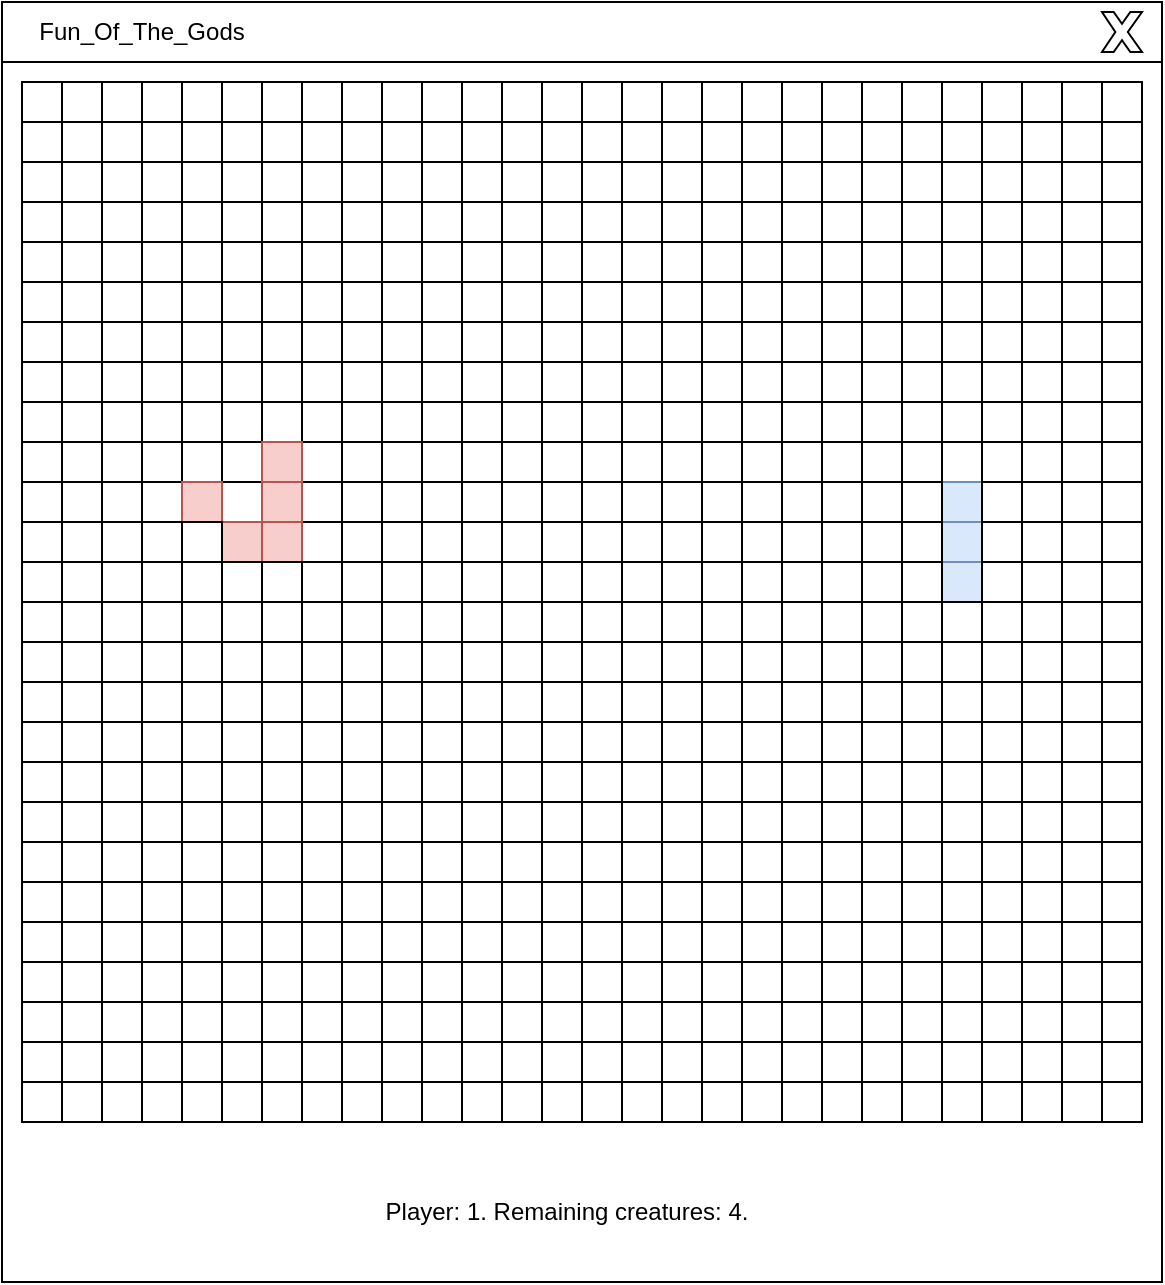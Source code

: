 <mxfile version="21.2.1" type="device">
  <diagram name="Страница 1" id="5SH2qSlsvQcftMbVPagf">
    <mxGraphModel dx="2037" dy="830" grid="1" gridSize="10" guides="1" tooltips="1" connect="1" arrows="1" fold="1" page="1" pageScale="1" pageWidth="827" pageHeight="1169" math="0" shadow="0">
      <root>
        <mxCell id="0" />
        <mxCell id="1" parent="0" />
        <mxCell id="VSTp_4rP8tjsOcfSHApI-1" value="" style="rounded=0;whiteSpace=wrap;html=1;" vertex="1" parent="1">
          <mxGeometry x="60" y="260" width="580" height="640" as="geometry" />
        </mxCell>
        <mxCell id="VSTp_4rP8tjsOcfSHApI-2" value="" style="rounded=0;whiteSpace=wrap;html=1;" vertex="1" parent="1">
          <mxGeometry x="60" y="260" width="580" height="30" as="geometry" />
        </mxCell>
        <mxCell id="VSTp_4rP8tjsOcfSHApI-3" value="Fun_Of_The_Gods" style="text;html=1;strokeColor=none;fillColor=none;align=center;verticalAlign=middle;whiteSpace=wrap;rounded=0;" vertex="1" parent="1">
          <mxGeometry x="100" y="260" width="60" height="30" as="geometry" />
        </mxCell>
        <mxCell id="VSTp_4rP8tjsOcfSHApI-4" value="" style="verticalLabelPosition=bottom;verticalAlign=top;html=1;shape=mxgraph.basic.x" vertex="1" parent="1">
          <mxGeometry x="610" y="265" width="20" height="20" as="geometry" />
        </mxCell>
        <mxCell id="VSTp_4rP8tjsOcfSHApI-55" value="" style="rounded=0;whiteSpace=wrap;html=1;" vertex="1" parent="1">
          <mxGeometry x="90" y="300" width="20" height="20" as="geometry" />
        </mxCell>
        <mxCell id="VSTp_4rP8tjsOcfSHApI-56" value="" style="rounded=0;whiteSpace=wrap;html=1;" vertex="1" parent="1">
          <mxGeometry x="70" y="300" width="20" height="20" as="geometry" />
        </mxCell>
        <mxCell id="VSTp_4rP8tjsOcfSHApI-57" value="" style="rounded=0;whiteSpace=wrap;html=1;" vertex="1" parent="1">
          <mxGeometry x="130" y="300" width="20" height="20" as="geometry" />
        </mxCell>
        <mxCell id="VSTp_4rP8tjsOcfSHApI-58" value="" style="rounded=0;whiteSpace=wrap;html=1;" vertex="1" parent="1">
          <mxGeometry x="110" y="300" width="20" height="20" as="geometry" />
        </mxCell>
        <mxCell id="VSTp_4rP8tjsOcfSHApI-59" value="" style="rounded=0;whiteSpace=wrap;html=1;" vertex="1" parent="1">
          <mxGeometry x="170" y="300" width="20" height="20" as="geometry" />
        </mxCell>
        <mxCell id="VSTp_4rP8tjsOcfSHApI-60" value="" style="rounded=0;whiteSpace=wrap;html=1;" vertex="1" parent="1">
          <mxGeometry x="150" y="300" width="20" height="20" as="geometry" />
        </mxCell>
        <mxCell id="VSTp_4rP8tjsOcfSHApI-61" value="" style="rounded=0;whiteSpace=wrap;html=1;" vertex="1" parent="1">
          <mxGeometry x="210" y="300" width="20" height="20" as="geometry" />
        </mxCell>
        <mxCell id="VSTp_4rP8tjsOcfSHApI-62" value="" style="rounded=0;whiteSpace=wrap;html=1;" vertex="1" parent="1">
          <mxGeometry x="190" y="300" width="20" height="20" as="geometry" />
        </mxCell>
        <mxCell id="VSTp_4rP8tjsOcfSHApI-63" value="" style="rounded=0;whiteSpace=wrap;html=1;" vertex="1" parent="1">
          <mxGeometry x="250" y="300" width="20" height="20" as="geometry" />
        </mxCell>
        <mxCell id="VSTp_4rP8tjsOcfSHApI-64" value="" style="rounded=0;whiteSpace=wrap;html=1;" vertex="1" parent="1">
          <mxGeometry x="230" y="300" width="20" height="20" as="geometry" />
        </mxCell>
        <mxCell id="VSTp_4rP8tjsOcfSHApI-65" value="" style="rounded=0;whiteSpace=wrap;html=1;" vertex="1" parent="1">
          <mxGeometry x="290" y="300" width="20" height="20" as="geometry" />
        </mxCell>
        <mxCell id="VSTp_4rP8tjsOcfSHApI-66" value="" style="rounded=0;whiteSpace=wrap;html=1;" vertex="1" parent="1">
          <mxGeometry x="270" y="300" width="20" height="20" as="geometry" />
        </mxCell>
        <mxCell id="VSTp_4rP8tjsOcfSHApI-67" value="" style="rounded=0;whiteSpace=wrap;html=1;" vertex="1" parent="1">
          <mxGeometry x="330" y="300" width="20" height="20" as="geometry" />
        </mxCell>
        <mxCell id="VSTp_4rP8tjsOcfSHApI-68" value="" style="rounded=0;whiteSpace=wrap;html=1;" vertex="1" parent="1">
          <mxGeometry x="310" y="300" width="20" height="20" as="geometry" />
        </mxCell>
        <mxCell id="VSTp_4rP8tjsOcfSHApI-69" value="" style="rounded=0;whiteSpace=wrap;html=1;" vertex="1" parent="1">
          <mxGeometry x="370" y="300" width="20" height="20" as="geometry" />
        </mxCell>
        <mxCell id="VSTp_4rP8tjsOcfSHApI-70" value="" style="rounded=0;whiteSpace=wrap;html=1;" vertex="1" parent="1">
          <mxGeometry x="350" y="300" width="20" height="20" as="geometry" />
        </mxCell>
        <mxCell id="VSTp_4rP8tjsOcfSHApI-71" value="" style="rounded=0;whiteSpace=wrap;html=1;" vertex="1" parent="1">
          <mxGeometry x="410" y="300" width="20" height="20" as="geometry" />
        </mxCell>
        <mxCell id="VSTp_4rP8tjsOcfSHApI-72" value="" style="rounded=0;whiteSpace=wrap;html=1;" vertex="1" parent="1">
          <mxGeometry x="390" y="300" width="20" height="20" as="geometry" />
        </mxCell>
        <mxCell id="VSTp_4rP8tjsOcfSHApI-73" value="" style="rounded=0;whiteSpace=wrap;html=1;" vertex="1" parent="1">
          <mxGeometry x="450" y="300" width="20" height="20" as="geometry" />
        </mxCell>
        <mxCell id="VSTp_4rP8tjsOcfSHApI-74" value="" style="rounded=0;whiteSpace=wrap;html=1;" vertex="1" parent="1">
          <mxGeometry x="430" y="300" width="20" height="20" as="geometry" />
        </mxCell>
        <mxCell id="VSTp_4rP8tjsOcfSHApI-75" value="" style="rounded=0;whiteSpace=wrap;html=1;" vertex="1" parent="1">
          <mxGeometry x="490" y="300" width="20" height="20" as="geometry" />
        </mxCell>
        <mxCell id="VSTp_4rP8tjsOcfSHApI-76" value="" style="rounded=0;whiteSpace=wrap;html=1;" vertex="1" parent="1">
          <mxGeometry x="470" y="300" width="20" height="20" as="geometry" />
        </mxCell>
        <mxCell id="VSTp_4rP8tjsOcfSHApI-77" value="" style="rounded=0;whiteSpace=wrap;html=1;" vertex="1" parent="1">
          <mxGeometry x="530" y="300" width="20" height="20" as="geometry" />
        </mxCell>
        <mxCell id="VSTp_4rP8tjsOcfSHApI-78" value="" style="rounded=0;whiteSpace=wrap;html=1;" vertex="1" parent="1">
          <mxGeometry x="510" y="300" width="20" height="20" as="geometry" />
        </mxCell>
        <mxCell id="VSTp_4rP8tjsOcfSHApI-79" value="" style="rounded=0;whiteSpace=wrap;html=1;" vertex="1" parent="1">
          <mxGeometry x="570" y="300" width="20" height="20" as="geometry" />
        </mxCell>
        <mxCell id="VSTp_4rP8tjsOcfSHApI-80" value="" style="rounded=0;whiteSpace=wrap;html=1;" vertex="1" parent="1">
          <mxGeometry x="550" y="300" width="20" height="20" as="geometry" />
        </mxCell>
        <mxCell id="VSTp_4rP8tjsOcfSHApI-81" value="" style="rounded=0;whiteSpace=wrap;html=1;" vertex="1" parent="1">
          <mxGeometry x="610" y="300" width="20" height="20" as="geometry" />
        </mxCell>
        <mxCell id="VSTp_4rP8tjsOcfSHApI-82" value="" style="rounded=0;whiteSpace=wrap;html=1;" vertex="1" parent="1">
          <mxGeometry x="590" y="300" width="20" height="20" as="geometry" />
        </mxCell>
        <mxCell id="VSTp_4rP8tjsOcfSHApI-119" value="" style="rounded=0;whiteSpace=wrap;html=1;" vertex="1" parent="1">
          <mxGeometry x="90" y="320" width="20" height="20" as="geometry" />
        </mxCell>
        <mxCell id="VSTp_4rP8tjsOcfSHApI-120" value="" style="rounded=0;whiteSpace=wrap;html=1;" vertex="1" parent="1">
          <mxGeometry x="70" y="320" width="20" height="20" as="geometry" />
        </mxCell>
        <mxCell id="VSTp_4rP8tjsOcfSHApI-121" value="" style="rounded=0;whiteSpace=wrap;html=1;" vertex="1" parent="1">
          <mxGeometry x="130" y="320" width="20" height="20" as="geometry" />
        </mxCell>
        <mxCell id="VSTp_4rP8tjsOcfSHApI-122" value="" style="rounded=0;whiteSpace=wrap;html=1;" vertex="1" parent="1">
          <mxGeometry x="110" y="320" width="20" height="20" as="geometry" />
        </mxCell>
        <mxCell id="VSTp_4rP8tjsOcfSHApI-123" value="" style="rounded=0;whiteSpace=wrap;html=1;" vertex="1" parent="1">
          <mxGeometry x="170" y="320" width="20" height="20" as="geometry" />
        </mxCell>
        <mxCell id="VSTp_4rP8tjsOcfSHApI-124" value="" style="rounded=0;whiteSpace=wrap;html=1;" vertex="1" parent="1">
          <mxGeometry x="150" y="320" width="20" height="20" as="geometry" />
        </mxCell>
        <mxCell id="VSTp_4rP8tjsOcfSHApI-125" value="" style="rounded=0;whiteSpace=wrap;html=1;" vertex="1" parent="1">
          <mxGeometry x="210" y="320" width="20" height="20" as="geometry" />
        </mxCell>
        <mxCell id="VSTp_4rP8tjsOcfSHApI-126" value="" style="rounded=0;whiteSpace=wrap;html=1;" vertex="1" parent="1">
          <mxGeometry x="190" y="320" width="20" height="20" as="geometry" />
        </mxCell>
        <mxCell id="VSTp_4rP8tjsOcfSHApI-127" value="" style="rounded=0;whiteSpace=wrap;html=1;" vertex="1" parent="1">
          <mxGeometry x="250" y="320" width="20" height="20" as="geometry" />
        </mxCell>
        <mxCell id="VSTp_4rP8tjsOcfSHApI-128" value="" style="rounded=0;whiteSpace=wrap;html=1;" vertex="1" parent="1">
          <mxGeometry x="230" y="320" width="20" height="20" as="geometry" />
        </mxCell>
        <mxCell id="VSTp_4rP8tjsOcfSHApI-129" value="" style="rounded=0;whiteSpace=wrap;html=1;" vertex="1" parent="1">
          <mxGeometry x="290" y="320" width="20" height="20" as="geometry" />
        </mxCell>
        <mxCell id="VSTp_4rP8tjsOcfSHApI-130" value="" style="rounded=0;whiteSpace=wrap;html=1;" vertex="1" parent="1">
          <mxGeometry x="270" y="320" width="20" height="20" as="geometry" />
        </mxCell>
        <mxCell id="VSTp_4rP8tjsOcfSHApI-131" value="" style="rounded=0;whiteSpace=wrap;html=1;" vertex="1" parent="1">
          <mxGeometry x="330" y="320" width="20" height="20" as="geometry" />
        </mxCell>
        <mxCell id="VSTp_4rP8tjsOcfSHApI-132" value="" style="rounded=0;whiteSpace=wrap;html=1;" vertex="1" parent="1">
          <mxGeometry x="310" y="320" width="20" height="20" as="geometry" />
        </mxCell>
        <mxCell id="VSTp_4rP8tjsOcfSHApI-133" value="" style="rounded=0;whiteSpace=wrap;html=1;" vertex="1" parent="1">
          <mxGeometry x="370" y="320" width="20" height="20" as="geometry" />
        </mxCell>
        <mxCell id="VSTp_4rP8tjsOcfSHApI-134" value="" style="rounded=0;whiteSpace=wrap;html=1;" vertex="1" parent="1">
          <mxGeometry x="350" y="320" width="20" height="20" as="geometry" />
        </mxCell>
        <mxCell id="VSTp_4rP8tjsOcfSHApI-135" value="" style="rounded=0;whiteSpace=wrap;html=1;" vertex="1" parent="1">
          <mxGeometry x="410" y="320" width="20" height="20" as="geometry" />
        </mxCell>
        <mxCell id="VSTp_4rP8tjsOcfSHApI-136" value="" style="rounded=0;whiteSpace=wrap;html=1;" vertex="1" parent="1">
          <mxGeometry x="390" y="320" width="20" height="20" as="geometry" />
        </mxCell>
        <mxCell id="VSTp_4rP8tjsOcfSHApI-137" value="" style="rounded=0;whiteSpace=wrap;html=1;" vertex="1" parent="1">
          <mxGeometry x="450" y="320" width="20" height="20" as="geometry" />
        </mxCell>
        <mxCell id="VSTp_4rP8tjsOcfSHApI-138" value="" style="rounded=0;whiteSpace=wrap;html=1;" vertex="1" parent="1">
          <mxGeometry x="430" y="320" width="20" height="20" as="geometry" />
        </mxCell>
        <mxCell id="VSTp_4rP8tjsOcfSHApI-139" value="" style="rounded=0;whiteSpace=wrap;html=1;" vertex="1" parent="1">
          <mxGeometry x="490" y="320" width="20" height="20" as="geometry" />
        </mxCell>
        <mxCell id="VSTp_4rP8tjsOcfSHApI-140" value="" style="rounded=0;whiteSpace=wrap;html=1;" vertex="1" parent="1">
          <mxGeometry x="470" y="320" width="20" height="20" as="geometry" />
        </mxCell>
        <mxCell id="VSTp_4rP8tjsOcfSHApI-141" value="" style="rounded=0;whiteSpace=wrap;html=1;" vertex="1" parent="1">
          <mxGeometry x="530" y="320" width="20" height="20" as="geometry" />
        </mxCell>
        <mxCell id="VSTp_4rP8tjsOcfSHApI-142" value="" style="rounded=0;whiteSpace=wrap;html=1;" vertex="1" parent="1">
          <mxGeometry x="510" y="320" width="20" height="20" as="geometry" />
        </mxCell>
        <mxCell id="VSTp_4rP8tjsOcfSHApI-143" value="" style="rounded=0;whiteSpace=wrap;html=1;" vertex="1" parent="1">
          <mxGeometry x="570" y="320" width="20" height="20" as="geometry" />
        </mxCell>
        <mxCell id="VSTp_4rP8tjsOcfSHApI-144" value="" style="rounded=0;whiteSpace=wrap;html=1;" vertex="1" parent="1">
          <mxGeometry x="550" y="320" width="20" height="20" as="geometry" />
        </mxCell>
        <mxCell id="VSTp_4rP8tjsOcfSHApI-145" value="" style="rounded=0;whiteSpace=wrap;html=1;" vertex="1" parent="1">
          <mxGeometry x="610" y="320" width="20" height="20" as="geometry" />
        </mxCell>
        <mxCell id="VSTp_4rP8tjsOcfSHApI-146" value="" style="rounded=0;whiteSpace=wrap;html=1;" vertex="1" parent="1">
          <mxGeometry x="590" y="320" width="20" height="20" as="geometry" />
        </mxCell>
        <mxCell id="VSTp_4rP8tjsOcfSHApI-175" value="" style="rounded=0;whiteSpace=wrap;html=1;" vertex="1" parent="1">
          <mxGeometry x="90" y="340" width="20" height="20" as="geometry" />
        </mxCell>
        <mxCell id="VSTp_4rP8tjsOcfSHApI-176" value="" style="rounded=0;whiteSpace=wrap;html=1;" vertex="1" parent="1">
          <mxGeometry x="70" y="340" width="20" height="20" as="geometry" />
        </mxCell>
        <mxCell id="VSTp_4rP8tjsOcfSHApI-177" value="" style="rounded=0;whiteSpace=wrap;html=1;" vertex="1" parent="1">
          <mxGeometry x="130" y="340" width="20" height="20" as="geometry" />
        </mxCell>
        <mxCell id="VSTp_4rP8tjsOcfSHApI-178" value="" style="rounded=0;whiteSpace=wrap;html=1;" vertex="1" parent="1">
          <mxGeometry x="110" y="340" width="20" height="20" as="geometry" />
        </mxCell>
        <mxCell id="VSTp_4rP8tjsOcfSHApI-179" value="" style="rounded=0;whiteSpace=wrap;html=1;" vertex="1" parent="1">
          <mxGeometry x="170" y="340" width="20" height="20" as="geometry" />
        </mxCell>
        <mxCell id="VSTp_4rP8tjsOcfSHApI-180" value="" style="rounded=0;whiteSpace=wrap;html=1;" vertex="1" parent="1">
          <mxGeometry x="150" y="340" width="20" height="20" as="geometry" />
        </mxCell>
        <mxCell id="VSTp_4rP8tjsOcfSHApI-181" value="" style="rounded=0;whiteSpace=wrap;html=1;" vertex="1" parent="1">
          <mxGeometry x="210" y="340" width="20" height="20" as="geometry" />
        </mxCell>
        <mxCell id="VSTp_4rP8tjsOcfSHApI-182" value="" style="rounded=0;whiteSpace=wrap;html=1;" vertex="1" parent="1">
          <mxGeometry x="190" y="340" width="20" height="20" as="geometry" />
        </mxCell>
        <mxCell id="VSTp_4rP8tjsOcfSHApI-183" value="" style="rounded=0;whiteSpace=wrap;html=1;" vertex="1" parent="1">
          <mxGeometry x="250" y="340" width="20" height="20" as="geometry" />
        </mxCell>
        <mxCell id="VSTp_4rP8tjsOcfSHApI-184" value="" style="rounded=0;whiteSpace=wrap;html=1;" vertex="1" parent="1">
          <mxGeometry x="230" y="340" width="20" height="20" as="geometry" />
        </mxCell>
        <mxCell id="VSTp_4rP8tjsOcfSHApI-185" value="" style="rounded=0;whiteSpace=wrap;html=1;" vertex="1" parent="1">
          <mxGeometry x="290" y="340" width="20" height="20" as="geometry" />
        </mxCell>
        <mxCell id="VSTp_4rP8tjsOcfSHApI-186" value="" style="rounded=0;whiteSpace=wrap;html=1;" vertex="1" parent="1">
          <mxGeometry x="270" y="340" width="20" height="20" as="geometry" />
        </mxCell>
        <mxCell id="VSTp_4rP8tjsOcfSHApI-187" value="" style="rounded=0;whiteSpace=wrap;html=1;" vertex="1" parent="1">
          <mxGeometry x="330" y="340" width="20" height="20" as="geometry" />
        </mxCell>
        <mxCell id="VSTp_4rP8tjsOcfSHApI-188" value="" style="rounded=0;whiteSpace=wrap;html=1;" vertex="1" parent="1">
          <mxGeometry x="310" y="340" width="20" height="20" as="geometry" />
        </mxCell>
        <mxCell id="VSTp_4rP8tjsOcfSHApI-189" value="" style="rounded=0;whiteSpace=wrap;html=1;" vertex="1" parent="1">
          <mxGeometry x="370" y="340" width="20" height="20" as="geometry" />
        </mxCell>
        <mxCell id="VSTp_4rP8tjsOcfSHApI-190" value="" style="rounded=0;whiteSpace=wrap;html=1;" vertex="1" parent="1">
          <mxGeometry x="350" y="340" width="20" height="20" as="geometry" />
        </mxCell>
        <mxCell id="VSTp_4rP8tjsOcfSHApI-191" value="" style="rounded=0;whiteSpace=wrap;html=1;" vertex="1" parent="1">
          <mxGeometry x="410" y="340" width="20" height="20" as="geometry" />
        </mxCell>
        <mxCell id="VSTp_4rP8tjsOcfSHApI-192" value="" style="rounded=0;whiteSpace=wrap;html=1;" vertex="1" parent="1">
          <mxGeometry x="390" y="340" width="20" height="20" as="geometry" />
        </mxCell>
        <mxCell id="VSTp_4rP8tjsOcfSHApI-193" value="" style="rounded=0;whiteSpace=wrap;html=1;" vertex="1" parent="1">
          <mxGeometry x="450" y="340" width="20" height="20" as="geometry" />
        </mxCell>
        <mxCell id="VSTp_4rP8tjsOcfSHApI-194" value="" style="rounded=0;whiteSpace=wrap;html=1;" vertex="1" parent="1">
          <mxGeometry x="430" y="340" width="20" height="20" as="geometry" />
        </mxCell>
        <mxCell id="VSTp_4rP8tjsOcfSHApI-195" value="" style="rounded=0;whiteSpace=wrap;html=1;" vertex="1" parent="1">
          <mxGeometry x="490" y="340" width="20" height="20" as="geometry" />
        </mxCell>
        <mxCell id="VSTp_4rP8tjsOcfSHApI-196" value="" style="rounded=0;whiteSpace=wrap;html=1;" vertex="1" parent="1">
          <mxGeometry x="470" y="340" width="20" height="20" as="geometry" />
        </mxCell>
        <mxCell id="VSTp_4rP8tjsOcfSHApI-197" value="" style="rounded=0;whiteSpace=wrap;html=1;" vertex="1" parent="1">
          <mxGeometry x="530" y="340" width="20" height="20" as="geometry" />
        </mxCell>
        <mxCell id="VSTp_4rP8tjsOcfSHApI-198" value="" style="rounded=0;whiteSpace=wrap;html=1;" vertex="1" parent="1">
          <mxGeometry x="510" y="340" width="20" height="20" as="geometry" />
        </mxCell>
        <mxCell id="VSTp_4rP8tjsOcfSHApI-199" value="" style="rounded=0;whiteSpace=wrap;html=1;" vertex="1" parent="1">
          <mxGeometry x="570" y="340" width="20" height="20" as="geometry" />
        </mxCell>
        <mxCell id="VSTp_4rP8tjsOcfSHApI-200" value="" style="rounded=0;whiteSpace=wrap;html=1;" vertex="1" parent="1">
          <mxGeometry x="550" y="340" width="20" height="20" as="geometry" />
        </mxCell>
        <mxCell id="VSTp_4rP8tjsOcfSHApI-201" value="" style="rounded=0;whiteSpace=wrap;html=1;" vertex="1" parent="1">
          <mxGeometry x="610" y="340" width="20" height="20" as="geometry" />
        </mxCell>
        <mxCell id="VSTp_4rP8tjsOcfSHApI-202" value="" style="rounded=0;whiteSpace=wrap;html=1;" vertex="1" parent="1">
          <mxGeometry x="590" y="340" width="20" height="20" as="geometry" />
        </mxCell>
        <mxCell id="VSTp_4rP8tjsOcfSHApI-203" value="" style="rounded=0;whiteSpace=wrap;html=1;" vertex="1" parent="1">
          <mxGeometry x="90" y="360" width="20" height="20" as="geometry" />
        </mxCell>
        <mxCell id="VSTp_4rP8tjsOcfSHApI-204" value="" style="rounded=0;whiteSpace=wrap;html=1;" vertex="1" parent="1">
          <mxGeometry x="70" y="360" width="20" height="20" as="geometry" />
        </mxCell>
        <mxCell id="VSTp_4rP8tjsOcfSHApI-205" value="" style="rounded=0;whiteSpace=wrap;html=1;" vertex="1" parent="1">
          <mxGeometry x="130" y="360" width="20" height="20" as="geometry" />
        </mxCell>
        <mxCell id="VSTp_4rP8tjsOcfSHApI-206" value="" style="rounded=0;whiteSpace=wrap;html=1;" vertex="1" parent="1">
          <mxGeometry x="110" y="360" width="20" height="20" as="geometry" />
        </mxCell>
        <mxCell id="VSTp_4rP8tjsOcfSHApI-207" value="" style="rounded=0;whiteSpace=wrap;html=1;" vertex="1" parent="1">
          <mxGeometry x="170" y="360" width="20" height="20" as="geometry" />
        </mxCell>
        <mxCell id="VSTp_4rP8tjsOcfSHApI-208" value="" style="rounded=0;whiteSpace=wrap;html=1;" vertex="1" parent="1">
          <mxGeometry x="150" y="360" width="20" height="20" as="geometry" />
        </mxCell>
        <mxCell id="VSTp_4rP8tjsOcfSHApI-209" value="" style="rounded=0;whiteSpace=wrap;html=1;" vertex="1" parent="1">
          <mxGeometry x="210" y="360" width="20" height="20" as="geometry" />
        </mxCell>
        <mxCell id="VSTp_4rP8tjsOcfSHApI-210" value="" style="rounded=0;whiteSpace=wrap;html=1;" vertex="1" parent="1">
          <mxGeometry x="190" y="360" width="20" height="20" as="geometry" />
        </mxCell>
        <mxCell id="VSTp_4rP8tjsOcfSHApI-211" value="" style="rounded=0;whiteSpace=wrap;html=1;" vertex="1" parent="1">
          <mxGeometry x="250" y="360" width="20" height="20" as="geometry" />
        </mxCell>
        <mxCell id="VSTp_4rP8tjsOcfSHApI-212" value="" style="rounded=0;whiteSpace=wrap;html=1;" vertex="1" parent="1">
          <mxGeometry x="230" y="360" width="20" height="20" as="geometry" />
        </mxCell>
        <mxCell id="VSTp_4rP8tjsOcfSHApI-213" value="" style="rounded=0;whiteSpace=wrap;html=1;" vertex="1" parent="1">
          <mxGeometry x="290" y="360" width="20" height="20" as="geometry" />
        </mxCell>
        <mxCell id="VSTp_4rP8tjsOcfSHApI-214" value="" style="rounded=0;whiteSpace=wrap;html=1;" vertex="1" parent="1">
          <mxGeometry x="270" y="360" width="20" height="20" as="geometry" />
        </mxCell>
        <mxCell id="VSTp_4rP8tjsOcfSHApI-215" value="" style="rounded=0;whiteSpace=wrap;html=1;" vertex="1" parent="1">
          <mxGeometry x="330" y="360" width="20" height="20" as="geometry" />
        </mxCell>
        <mxCell id="VSTp_4rP8tjsOcfSHApI-216" value="" style="rounded=0;whiteSpace=wrap;html=1;" vertex="1" parent="1">
          <mxGeometry x="310" y="360" width="20" height="20" as="geometry" />
        </mxCell>
        <mxCell id="VSTp_4rP8tjsOcfSHApI-217" value="" style="rounded=0;whiteSpace=wrap;html=1;" vertex="1" parent="1">
          <mxGeometry x="370" y="360" width="20" height="20" as="geometry" />
        </mxCell>
        <mxCell id="VSTp_4rP8tjsOcfSHApI-218" value="" style="rounded=0;whiteSpace=wrap;html=1;" vertex="1" parent="1">
          <mxGeometry x="350" y="360" width="20" height="20" as="geometry" />
        </mxCell>
        <mxCell id="VSTp_4rP8tjsOcfSHApI-219" value="" style="rounded=0;whiteSpace=wrap;html=1;" vertex="1" parent="1">
          <mxGeometry x="410" y="360" width="20" height="20" as="geometry" />
        </mxCell>
        <mxCell id="VSTp_4rP8tjsOcfSHApI-220" value="" style="rounded=0;whiteSpace=wrap;html=1;" vertex="1" parent="1">
          <mxGeometry x="390" y="360" width="20" height="20" as="geometry" />
        </mxCell>
        <mxCell id="VSTp_4rP8tjsOcfSHApI-221" value="" style="rounded=0;whiteSpace=wrap;html=1;" vertex="1" parent="1">
          <mxGeometry x="450" y="360" width="20" height="20" as="geometry" />
        </mxCell>
        <mxCell id="VSTp_4rP8tjsOcfSHApI-222" value="" style="rounded=0;whiteSpace=wrap;html=1;" vertex="1" parent="1">
          <mxGeometry x="430" y="360" width="20" height="20" as="geometry" />
        </mxCell>
        <mxCell id="VSTp_4rP8tjsOcfSHApI-223" value="" style="rounded=0;whiteSpace=wrap;html=1;" vertex="1" parent="1">
          <mxGeometry x="490" y="360" width="20" height="20" as="geometry" />
        </mxCell>
        <mxCell id="VSTp_4rP8tjsOcfSHApI-224" value="" style="rounded=0;whiteSpace=wrap;html=1;" vertex="1" parent="1">
          <mxGeometry x="470" y="360" width="20" height="20" as="geometry" />
        </mxCell>
        <mxCell id="VSTp_4rP8tjsOcfSHApI-225" value="" style="rounded=0;whiteSpace=wrap;html=1;" vertex="1" parent="1">
          <mxGeometry x="530" y="360" width="20" height="20" as="geometry" />
        </mxCell>
        <mxCell id="VSTp_4rP8tjsOcfSHApI-226" value="" style="rounded=0;whiteSpace=wrap;html=1;" vertex="1" parent="1">
          <mxGeometry x="510" y="360" width="20" height="20" as="geometry" />
        </mxCell>
        <mxCell id="VSTp_4rP8tjsOcfSHApI-227" value="" style="rounded=0;whiteSpace=wrap;html=1;" vertex="1" parent="1">
          <mxGeometry x="570" y="360" width="20" height="20" as="geometry" />
        </mxCell>
        <mxCell id="VSTp_4rP8tjsOcfSHApI-228" value="" style="rounded=0;whiteSpace=wrap;html=1;" vertex="1" parent="1">
          <mxGeometry x="550" y="360" width="20" height="20" as="geometry" />
        </mxCell>
        <mxCell id="VSTp_4rP8tjsOcfSHApI-229" value="" style="rounded=0;whiteSpace=wrap;html=1;" vertex="1" parent="1">
          <mxGeometry x="610" y="360" width="20" height="20" as="geometry" />
        </mxCell>
        <mxCell id="VSTp_4rP8tjsOcfSHApI-230" value="" style="rounded=0;whiteSpace=wrap;html=1;" vertex="1" parent="1">
          <mxGeometry x="590" y="360" width="20" height="20" as="geometry" />
        </mxCell>
        <mxCell id="VSTp_4rP8tjsOcfSHApI-231" value="" style="rounded=0;whiteSpace=wrap;html=1;" vertex="1" parent="1">
          <mxGeometry x="90" y="380" width="20" height="20" as="geometry" />
        </mxCell>
        <mxCell id="VSTp_4rP8tjsOcfSHApI-232" value="" style="rounded=0;whiteSpace=wrap;html=1;" vertex="1" parent="1">
          <mxGeometry x="70" y="380" width="20" height="20" as="geometry" />
        </mxCell>
        <mxCell id="VSTp_4rP8tjsOcfSHApI-233" value="" style="rounded=0;whiteSpace=wrap;html=1;" vertex="1" parent="1">
          <mxGeometry x="130" y="380" width="20" height="20" as="geometry" />
        </mxCell>
        <mxCell id="VSTp_4rP8tjsOcfSHApI-234" value="" style="rounded=0;whiteSpace=wrap;html=1;" vertex="1" parent="1">
          <mxGeometry x="110" y="380" width="20" height="20" as="geometry" />
        </mxCell>
        <mxCell id="VSTp_4rP8tjsOcfSHApI-235" value="" style="rounded=0;whiteSpace=wrap;html=1;" vertex="1" parent="1">
          <mxGeometry x="170" y="380" width="20" height="20" as="geometry" />
        </mxCell>
        <mxCell id="VSTp_4rP8tjsOcfSHApI-236" value="" style="rounded=0;whiteSpace=wrap;html=1;" vertex="1" parent="1">
          <mxGeometry x="150" y="380" width="20" height="20" as="geometry" />
        </mxCell>
        <mxCell id="VSTp_4rP8tjsOcfSHApI-237" value="" style="rounded=0;whiteSpace=wrap;html=1;" vertex="1" parent="1">
          <mxGeometry x="210" y="380" width="20" height="20" as="geometry" />
        </mxCell>
        <mxCell id="VSTp_4rP8tjsOcfSHApI-238" value="" style="rounded=0;whiteSpace=wrap;html=1;" vertex="1" parent="1">
          <mxGeometry x="190" y="380" width="20" height="20" as="geometry" />
        </mxCell>
        <mxCell id="VSTp_4rP8tjsOcfSHApI-239" value="" style="rounded=0;whiteSpace=wrap;html=1;" vertex="1" parent="1">
          <mxGeometry x="250" y="380" width="20" height="20" as="geometry" />
        </mxCell>
        <mxCell id="VSTp_4rP8tjsOcfSHApI-240" value="" style="rounded=0;whiteSpace=wrap;html=1;" vertex="1" parent="1">
          <mxGeometry x="230" y="380" width="20" height="20" as="geometry" />
        </mxCell>
        <mxCell id="VSTp_4rP8tjsOcfSHApI-241" value="" style="rounded=0;whiteSpace=wrap;html=1;" vertex="1" parent="1">
          <mxGeometry x="290" y="380" width="20" height="20" as="geometry" />
        </mxCell>
        <mxCell id="VSTp_4rP8tjsOcfSHApI-242" value="" style="rounded=0;whiteSpace=wrap;html=1;" vertex="1" parent="1">
          <mxGeometry x="270" y="380" width="20" height="20" as="geometry" />
        </mxCell>
        <mxCell id="VSTp_4rP8tjsOcfSHApI-243" value="" style="rounded=0;whiteSpace=wrap;html=1;" vertex="1" parent="1">
          <mxGeometry x="330" y="380" width="20" height="20" as="geometry" />
        </mxCell>
        <mxCell id="VSTp_4rP8tjsOcfSHApI-244" value="" style="rounded=0;whiteSpace=wrap;html=1;" vertex="1" parent="1">
          <mxGeometry x="310" y="380" width="20" height="20" as="geometry" />
        </mxCell>
        <mxCell id="VSTp_4rP8tjsOcfSHApI-245" value="" style="rounded=0;whiteSpace=wrap;html=1;" vertex="1" parent="1">
          <mxGeometry x="370" y="380" width="20" height="20" as="geometry" />
        </mxCell>
        <mxCell id="VSTp_4rP8tjsOcfSHApI-246" value="" style="rounded=0;whiteSpace=wrap;html=1;" vertex="1" parent="1">
          <mxGeometry x="350" y="380" width="20" height="20" as="geometry" />
        </mxCell>
        <mxCell id="VSTp_4rP8tjsOcfSHApI-247" value="" style="rounded=0;whiteSpace=wrap;html=1;" vertex="1" parent="1">
          <mxGeometry x="410" y="380" width="20" height="20" as="geometry" />
        </mxCell>
        <mxCell id="VSTp_4rP8tjsOcfSHApI-248" value="" style="rounded=0;whiteSpace=wrap;html=1;" vertex="1" parent="1">
          <mxGeometry x="390" y="380" width="20" height="20" as="geometry" />
        </mxCell>
        <mxCell id="VSTp_4rP8tjsOcfSHApI-249" value="" style="rounded=0;whiteSpace=wrap;html=1;" vertex="1" parent="1">
          <mxGeometry x="450" y="380" width="20" height="20" as="geometry" />
        </mxCell>
        <mxCell id="VSTp_4rP8tjsOcfSHApI-250" value="" style="rounded=0;whiteSpace=wrap;html=1;" vertex="1" parent="1">
          <mxGeometry x="430" y="380" width="20" height="20" as="geometry" />
        </mxCell>
        <mxCell id="VSTp_4rP8tjsOcfSHApI-251" value="" style="rounded=0;whiteSpace=wrap;html=1;" vertex="1" parent="1">
          <mxGeometry x="490" y="380" width="20" height="20" as="geometry" />
        </mxCell>
        <mxCell id="VSTp_4rP8tjsOcfSHApI-252" value="" style="rounded=0;whiteSpace=wrap;html=1;" vertex="1" parent="1">
          <mxGeometry x="470" y="380" width="20" height="20" as="geometry" />
        </mxCell>
        <mxCell id="VSTp_4rP8tjsOcfSHApI-253" value="" style="rounded=0;whiteSpace=wrap;html=1;" vertex="1" parent="1">
          <mxGeometry x="530" y="380" width="20" height="20" as="geometry" />
        </mxCell>
        <mxCell id="VSTp_4rP8tjsOcfSHApI-254" value="" style="rounded=0;whiteSpace=wrap;html=1;" vertex="1" parent="1">
          <mxGeometry x="510" y="380" width="20" height="20" as="geometry" />
        </mxCell>
        <mxCell id="VSTp_4rP8tjsOcfSHApI-255" value="" style="rounded=0;whiteSpace=wrap;html=1;" vertex="1" parent="1">
          <mxGeometry x="570" y="380" width="20" height="20" as="geometry" />
        </mxCell>
        <mxCell id="VSTp_4rP8tjsOcfSHApI-256" value="" style="rounded=0;whiteSpace=wrap;html=1;" vertex="1" parent="1">
          <mxGeometry x="550" y="380" width="20" height="20" as="geometry" />
        </mxCell>
        <mxCell id="VSTp_4rP8tjsOcfSHApI-257" value="" style="rounded=0;whiteSpace=wrap;html=1;" vertex="1" parent="1">
          <mxGeometry x="610" y="380" width="20" height="20" as="geometry" />
        </mxCell>
        <mxCell id="VSTp_4rP8tjsOcfSHApI-258" value="" style="rounded=0;whiteSpace=wrap;html=1;" vertex="1" parent="1">
          <mxGeometry x="590" y="380" width="20" height="20" as="geometry" />
        </mxCell>
        <mxCell id="VSTp_4rP8tjsOcfSHApI-259" value="" style="rounded=0;whiteSpace=wrap;html=1;" vertex="1" parent="1">
          <mxGeometry x="90" y="400" width="20" height="20" as="geometry" />
        </mxCell>
        <mxCell id="VSTp_4rP8tjsOcfSHApI-260" value="" style="rounded=0;whiteSpace=wrap;html=1;" vertex="1" parent="1">
          <mxGeometry x="70" y="400" width="20" height="20" as="geometry" />
        </mxCell>
        <mxCell id="VSTp_4rP8tjsOcfSHApI-261" value="" style="rounded=0;whiteSpace=wrap;html=1;" vertex="1" parent="1">
          <mxGeometry x="130" y="400" width="20" height="20" as="geometry" />
        </mxCell>
        <mxCell id="VSTp_4rP8tjsOcfSHApI-262" value="" style="rounded=0;whiteSpace=wrap;html=1;" vertex="1" parent="1">
          <mxGeometry x="110" y="400" width="20" height="20" as="geometry" />
        </mxCell>
        <mxCell id="VSTp_4rP8tjsOcfSHApI-263" value="" style="rounded=0;whiteSpace=wrap;html=1;" vertex="1" parent="1">
          <mxGeometry x="170" y="400" width="20" height="20" as="geometry" />
        </mxCell>
        <mxCell id="VSTp_4rP8tjsOcfSHApI-264" value="" style="rounded=0;whiteSpace=wrap;html=1;" vertex="1" parent="1">
          <mxGeometry x="150" y="400" width="20" height="20" as="geometry" />
        </mxCell>
        <mxCell id="VSTp_4rP8tjsOcfSHApI-265" value="" style="rounded=0;whiteSpace=wrap;html=1;" vertex="1" parent="1">
          <mxGeometry x="210" y="400" width="20" height="20" as="geometry" />
        </mxCell>
        <mxCell id="VSTp_4rP8tjsOcfSHApI-266" value="" style="rounded=0;whiteSpace=wrap;html=1;" vertex="1" parent="1">
          <mxGeometry x="190" y="400" width="20" height="20" as="geometry" />
        </mxCell>
        <mxCell id="VSTp_4rP8tjsOcfSHApI-267" value="" style="rounded=0;whiteSpace=wrap;html=1;" vertex="1" parent="1">
          <mxGeometry x="250" y="400" width="20" height="20" as="geometry" />
        </mxCell>
        <mxCell id="VSTp_4rP8tjsOcfSHApI-268" value="" style="rounded=0;whiteSpace=wrap;html=1;" vertex="1" parent="1">
          <mxGeometry x="230" y="400" width="20" height="20" as="geometry" />
        </mxCell>
        <mxCell id="VSTp_4rP8tjsOcfSHApI-269" value="" style="rounded=0;whiteSpace=wrap;html=1;" vertex="1" parent="1">
          <mxGeometry x="290" y="400" width="20" height="20" as="geometry" />
        </mxCell>
        <mxCell id="VSTp_4rP8tjsOcfSHApI-270" value="" style="rounded=0;whiteSpace=wrap;html=1;" vertex="1" parent="1">
          <mxGeometry x="270" y="400" width="20" height="20" as="geometry" />
        </mxCell>
        <mxCell id="VSTp_4rP8tjsOcfSHApI-271" value="" style="rounded=0;whiteSpace=wrap;html=1;" vertex="1" parent="1">
          <mxGeometry x="330" y="400" width="20" height="20" as="geometry" />
        </mxCell>
        <mxCell id="VSTp_4rP8tjsOcfSHApI-272" value="" style="rounded=0;whiteSpace=wrap;html=1;" vertex="1" parent="1">
          <mxGeometry x="310" y="400" width="20" height="20" as="geometry" />
        </mxCell>
        <mxCell id="VSTp_4rP8tjsOcfSHApI-273" value="" style="rounded=0;whiteSpace=wrap;html=1;" vertex="1" parent="1">
          <mxGeometry x="370" y="400" width="20" height="20" as="geometry" />
        </mxCell>
        <mxCell id="VSTp_4rP8tjsOcfSHApI-274" value="" style="rounded=0;whiteSpace=wrap;html=1;" vertex="1" parent="1">
          <mxGeometry x="350" y="400" width="20" height="20" as="geometry" />
        </mxCell>
        <mxCell id="VSTp_4rP8tjsOcfSHApI-275" value="" style="rounded=0;whiteSpace=wrap;html=1;" vertex="1" parent="1">
          <mxGeometry x="410" y="400" width="20" height="20" as="geometry" />
        </mxCell>
        <mxCell id="VSTp_4rP8tjsOcfSHApI-276" value="" style="rounded=0;whiteSpace=wrap;html=1;" vertex="1" parent="1">
          <mxGeometry x="390" y="400" width="20" height="20" as="geometry" />
        </mxCell>
        <mxCell id="VSTp_4rP8tjsOcfSHApI-277" value="" style="rounded=0;whiteSpace=wrap;html=1;" vertex="1" parent="1">
          <mxGeometry x="450" y="400" width="20" height="20" as="geometry" />
        </mxCell>
        <mxCell id="VSTp_4rP8tjsOcfSHApI-278" value="" style="rounded=0;whiteSpace=wrap;html=1;" vertex="1" parent="1">
          <mxGeometry x="430" y="400" width="20" height="20" as="geometry" />
        </mxCell>
        <mxCell id="VSTp_4rP8tjsOcfSHApI-279" value="" style="rounded=0;whiteSpace=wrap;html=1;" vertex="1" parent="1">
          <mxGeometry x="490" y="400" width="20" height="20" as="geometry" />
        </mxCell>
        <mxCell id="VSTp_4rP8tjsOcfSHApI-280" value="" style="rounded=0;whiteSpace=wrap;html=1;" vertex="1" parent="1">
          <mxGeometry x="470" y="400" width="20" height="20" as="geometry" />
        </mxCell>
        <mxCell id="VSTp_4rP8tjsOcfSHApI-281" value="" style="rounded=0;whiteSpace=wrap;html=1;" vertex="1" parent="1">
          <mxGeometry x="530" y="400" width="20" height="20" as="geometry" />
        </mxCell>
        <mxCell id="VSTp_4rP8tjsOcfSHApI-282" value="" style="rounded=0;whiteSpace=wrap;html=1;" vertex="1" parent="1">
          <mxGeometry x="510" y="400" width="20" height="20" as="geometry" />
        </mxCell>
        <mxCell id="VSTp_4rP8tjsOcfSHApI-283" value="" style="rounded=0;whiteSpace=wrap;html=1;" vertex="1" parent="1">
          <mxGeometry x="570" y="400" width="20" height="20" as="geometry" />
        </mxCell>
        <mxCell id="VSTp_4rP8tjsOcfSHApI-284" value="" style="rounded=0;whiteSpace=wrap;html=1;" vertex="1" parent="1">
          <mxGeometry x="550" y="400" width="20" height="20" as="geometry" />
        </mxCell>
        <mxCell id="VSTp_4rP8tjsOcfSHApI-285" value="" style="rounded=0;whiteSpace=wrap;html=1;" vertex="1" parent="1">
          <mxGeometry x="610" y="400" width="20" height="20" as="geometry" />
        </mxCell>
        <mxCell id="VSTp_4rP8tjsOcfSHApI-286" value="" style="rounded=0;whiteSpace=wrap;html=1;" vertex="1" parent="1">
          <mxGeometry x="590" y="400" width="20" height="20" as="geometry" />
        </mxCell>
        <mxCell id="VSTp_4rP8tjsOcfSHApI-287" value="" style="rounded=0;whiteSpace=wrap;html=1;" vertex="1" parent="1">
          <mxGeometry x="90" y="420" width="20" height="20" as="geometry" />
        </mxCell>
        <mxCell id="VSTp_4rP8tjsOcfSHApI-288" value="" style="rounded=0;whiteSpace=wrap;html=1;" vertex="1" parent="1">
          <mxGeometry x="70" y="420" width="20" height="20" as="geometry" />
        </mxCell>
        <mxCell id="VSTp_4rP8tjsOcfSHApI-289" value="" style="rounded=0;whiteSpace=wrap;html=1;" vertex="1" parent="1">
          <mxGeometry x="130" y="420" width="20" height="20" as="geometry" />
        </mxCell>
        <mxCell id="VSTp_4rP8tjsOcfSHApI-290" value="" style="rounded=0;whiteSpace=wrap;html=1;" vertex="1" parent="1">
          <mxGeometry x="110" y="420" width="20" height="20" as="geometry" />
        </mxCell>
        <mxCell id="VSTp_4rP8tjsOcfSHApI-291" value="" style="rounded=0;whiteSpace=wrap;html=1;" vertex="1" parent="1">
          <mxGeometry x="170" y="420" width="20" height="20" as="geometry" />
        </mxCell>
        <mxCell id="VSTp_4rP8tjsOcfSHApI-292" value="" style="rounded=0;whiteSpace=wrap;html=1;" vertex="1" parent="1">
          <mxGeometry x="150" y="420" width="20" height="20" as="geometry" />
        </mxCell>
        <mxCell id="VSTp_4rP8tjsOcfSHApI-293" value="" style="rounded=0;whiteSpace=wrap;html=1;" vertex="1" parent="1">
          <mxGeometry x="210" y="420" width="20" height="20" as="geometry" />
        </mxCell>
        <mxCell id="VSTp_4rP8tjsOcfSHApI-294" value="" style="rounded=0;whiteSpace=wrap;html=1;" vertex="1" parent="1">
          <mxGeometry x="190" y="420" width="20" height="20" as="geometry" />
        </mxCell>
        <mxCell id="VSTp_4rP8tjsOcfSHApI-295" value="" style="rounded=0;whiteSpace=wrap;html=1;" vertex="1" parent="1">
          <mxGeometry x="250" y="420" width="20" height="20" as="geometry" />
        </mxCell>
        <mxCell id="VSTp_4rP8tjsOcfSHApI-296" value="" style="rounded=0;whiteSpace=wrap;html=1;" vertex="1" parent="1">
          <mxGeometry x="230" y="420" width="20" height="20" as="geometry" />
        </mxCell>
        <mxCell id="VSTp_4rP8tjsOcfSHApI-297" value="" style="rounded=0;whiteSpace=wrap;html=1;" vertex="1" parent="1">
          <mxGeometry x="290" y="420" width="20" height="20" as="geometry" />
        </mxCell>
        <mxCell id="VSTp_4rP8tjsOcfSHApI-298" value="" style="rounded=0;whiteSpace=wrap;html=1;" vertex="1" parent="1">
          <mxGeometry x="270" y="420" width="20" height="20" as="geometry" />
        </mxCell>
        <mxCell id="VSTp_4rP8tjsOcfSHApI-299" value="" style="rounded=0;whiteSpace=wrap;html=1;" vertex="1" parent="1">
          <mxGeometry x="330" y="420" width="20" height="20" as="geometry" />
        </mxCell>
        <mxCell id="VSTp_4rP8tjsOcfSHApI-300" value="" style="rounded=0;whiteSpace=wrap;html=1;" vertex="1" parent="1">
          <mxGeometry x="310" y="420" width="20" height="20" as="geometry" />
        </mxCell>
        <mxCell id="VSTp_4rP8tjsOcfSHApI-301" value="" style="rounded=0;whiteSpace=wrap;html=1;" vertex="1" parent="1">
          <mxGeometry x="370" y="420" width="20" height="20" as="geometry" />
        </mxCell>
        <mxCell id="VSTp_4rP8tjsOcfSHApI-302" value="" style="rounded=0;whiteSpace=wrap;html=1;" vertex="1" parent="1">
          <mxGeometry x="350" y="420" width="20" height="20" as="geometry" />
        </mxCell>
        <mxCell id="VSTp_4rP8tjsOcfSHApI-303" value="" style="rounded=0;whiteSpace=wrap;html=1;" vertex="1" parent="1">
          <mxGeometry x="410" y="420" width="20" height="20" as="geometry" />
        </mxCell>
        <mxCell id="VSTp_4rP8tjsOcfSHApI-304" value="" style="rounded=0;whiteSpace=wrap;html=1;" vertex="1" parent="1">
          <mxGeometry x="390" y="420" width="20" height="20" as="geometry" />
        </mxCell>
        <mxCell id="VSTp_4rP8tjsOcfSHApI-305" value="" style="rounded=0;whiteSpace=wrap;html=1;" vertex="1" parent="1">
          <mxGeometry x="450" y="420" width="20" height="20" as="geometry" />
        </mxCell>
        <mxCell id="VSTp_4rP8tjsOcfSHApI-306" value="" style="rounded=0;whiteSpace=wrap;html=1;" vertex="1" parent="1">
          <mxGeometry x="430" y="420" width="20" height="20" as="geometry" />
        </mxCell>
        <mxCell id="VSTp_4rP8tjsOcfSHApI-307" value="" style="rounded=0;whiteSpace=wrap;html=1;" vertex="1" parent="1">
          <mxGeometry x="490" y="420" width="20" height="20" as="geometry" />
        </mxCell>
        <mxCell id="VSTp_4rP8tjsOcfSHApI-308" value="" style="rounded=0;whiteSpace=wrap;html=1;" vertex="1" parent="1">
          <mxGeometry x="470" y="420" width="20" height="20" as="geometry" />
        </mxCell>
        <mxCell id="VSTp_4rP8tjsOcfSHApI-309" value="" style="rounded=0;whiteSpace=wrap;html=1;" vertex="1" parent="1">
          <mxGeometry x="530" y="420" width="20" height="20" as="geometry" />
        </mxCell>
        <mxCell id="VSTp_4rP8tjsOcfSHApI-310" value="" style="rounded=0;whiteSpace=wrap;html=1;" vertex="1" parent="1">
          <mxGeometry x="510" y="420" width="20" height="20" as="geometry" />
        </mxCell>
        <mxCell id="VSTp_4rP8tjsOcfSHApI-311" value="" style="rounded=0;whiteSpace=wrap;html=1;" vertex="1" parent="1">
          <mxGeometry x="570" y="420" width="20" height="20" as="geometry" />
        </mxCell>
        <mxCell id="VSTp_4rP8tjsOcfSHApI-312" value="" style="rounded=0;whiteSpace=wrap;html=1;" vertex="1" parent="1">
          <mxGeometry x="550" y="420" width="20" height="20" as="geometry" />
        </mxCell>
        <mxCell id="VSTp_4rP8tjsOcfSHApI-313" value="" style="rounded=0;whiteSpace=wrap;html=1;" vertex="1" parent="1">
          <mxGeometry x="610" y="420" width="20" height="20" as="geometry" />
        </mxCell>
        <mxCell id="VSTp_4rP8tjsOcfSHApI-314" value="" style="rounded=0;whiteSpace=wrap;html=1;" vertex="1" parent="1">
          <mxGeometry x="590" y="420" width="20" height="20" as="geometry" />
        </mxCell>
        <mxCell id="VSTp_4rP8tjsOcfSHApI-315" value="" style="rounded=0;whiteSpace=wrap;html=1;" vertex="1" parent="1">
          <mxGeometry x="90" y="440" width="20" height="20" as="geometry" />
        </mxCell>
        <mxCell id="VSTp_4rP8tjsOcfSHApI-316" value="" style="rounded=0;whiteSpace=wrap;html=1;" vertex="1" parent="1">
          <mxGeometry x="70" y="440" width="20" height="20" as="geometry" />
        </mxCell>
        <mxCell id="VSTp_4rP8tjsOcfSHApI-317" value="" style="rounded=0;whiteSpace=wrap;html=1;" vertex="1" parent="1">
          <mxGeometry x="130" y="440" width="20" height="20" as="geometry" />
        </mxCell>
        <mxCell id="VSTp_4rP8tjsOcfSHApI-318" value="" style="rounded=0;whiteSpace=wrap;html=1;" vertex="1" parent="1">
          <mxGeometry x="110" y="440" width="20" height="20" as="geometry" />
        </mxCell>
        <mxCell id="VSTp_4rP8tjsOcfSHApI-319" value="" style="rounded=0;whiteSpace=wrap;html=1;" vertex="1" parent="1">
          <mxGeometry x="170" y="440" width="20" height="20" as="geometry" />
        </mxCell>
        <mxCell id="VSTp_4rP8tjsOcfSHApI-320" value="" style="rounded=0;whiteSpace=wrap;html=1;" vertex="1" parent="1">
          <mxGeometry x="150" y="440" width="20" height="20" as="geometry" />
        </mxCell>
        <mxCell id="VSTp_4rP8tjsOcfSHApI-321" value="" style="rounded=0;whiteSpace=wrap;html=1;" vertex="1" parent="1">
          <mxGeometry x="210" y="440" width="20" height="20" as="geometry" />
        </mxCell>
        <mxCell id="VSTp_4rP8tjsOcfSHApI-322" value="" style="rounded=0;whiteSpace=wrap;html=1;" vertex="1" parent="1">
          <mxGeometry x="190" y="440" width="20" height="20" as="geometry" />
        </mxCell>
        <mxCell id="VSTp_4rP8tjsOcfSHApI-323" value="" style="rounded=0;whiteSpace=wrap;html=1;" vertex="1" parent="1">
          <mxGeometry x="250" y="440" width="20" height="20" as="geometry" />
        </mxCell>
        <mxCell id="VSTp_4rP8tjsOcfSHApI-324" value="" style="rounded=0;whiteSpace=wrap;html=1;" vertex="1" parent="1">
          <mxGeometry x="230" y="440" width="20" height="20" as="geometry" />
        </mxCell>
        <mxCell id="VSTp_4rP8tjsOcfSHApI-325" value="" style="rounded=0;whiteSpace=wrap;html=1;" vertex="1" parent="1">
          <mxGeometry x="290" y="440" width="20" height="20" as="geometry" />
        </mxCell>
        <mxCell id="VSTp_4rP8tjsOcfSHApI-326" value="" style="rounded=0;whiteSpace=wrap;html=1;" vertex="1" parent="1">
          <mxGeometry x="270" y="440" width="20" height="20" as="geometry" />
        </mxCell>
        <mxCell id="VSTp_4rP8tjsOcfSHApI-327" value="" style="rounded=0;whiteSpace=wrap;html=1;" vertex="1" parent="1">
          <mxGeometry x="330" y="440" width="20" height="20" as="geometry" />
        </mxCell>
        <mxCell id="VSTp_4rP8tjsOcfSHApI-328" value="" style="rounded=0;whiteSpace=wrap;html=1;" vertex="1" parent="1">
          <mxGeometry x="310" y="440" width="20" height="20" as="geometry" />
        </mxCell>
        <mxCell id="VSTp_4rP8tjsOcfSHApI-329" value="" style="rounded=0;whiteSpace=wrap;html=1;" vertex="1" parent="1">
          <mxGeometry x="370" y="440" width="20" height="20" as="geometry" />
        </mxCell>
        <mxCell id="VSTp_4rP8tjsOcfSHApI-330" value="" style="rounded=0;whiteSpace=wrap;html=1;" vertex="1" parent="1">
          <mxGeometry x="350" y="440" width="20" height="20" as="geometry" />
        </mxCell>
        <mxCell id="VSTp_4rP8tjsOcfSHApI-331" value="" style="rounded=0;whiteSpace=wrap;html=1;" vertex="1" parent="1">
          <mxGeometry x="410" y="440" width="20" height="20" as="geometry" />
        </mxCell>
        <mxCell id="VSTp_4rP8tjsOcfSHApI-332" value="" style="rounded=0;whiteSpace=wrap;html=1;" vertex="1" parent="1">
          <mxGeometry x="390" y="440" width="20" height="20" as="geometry" />
        </mxCell>
        <mxCell id="VSTp_4rP8tjsOcfSHApI-333" value="" style="rounded=0;whiteSpace=wrap;html=1;" vertex="1" parent="1">
          <mxGeometry x="450" y="440" width="20" height="20" as="geometry" />
        </mxCell>
        <mxCell id="VSTp_4rP8tjsOcfSHApI-334" value="" style="rounded=0;whiteSpace=wrap;html=1;" vertex="1" parent="1">
          <mxGeometry x="430" y="440" width="20" height="20" as="geometry" />
        </mxCell>
        <mxCell id="VSTp_4rP8tjsOcfSHApI-335" value="" style="rounded=0;whiteSpace=wrap;html=1;" vertex="1" parent="1">
          <mxGeometry x="490" y="440" width="20" height="20" as="geometry" />
        </mxCell>
        <mxCell id="VSTp_4rP8tjsOcfSHApI-336" value="" style="rounded=0;whiteSpace=wrap;html=1;" vertex="1" parent="1">
          <mxGeometry x="470" y="440" width="20" height="20" as="geometry" />
        </mxCell>
        <mxCell id="VSTp_4rP8tjsOcfSHApI-337" value="" style="rounded=0;whiteSpace=wrap;html=1;" vertex="1" parent="1">
          <mxGeometry x="530" y="440" width="20" height="20" as="geometry" />
        </mxCell>
        <mxCell id="VSTp_4rP8tjsOcfSHApI-338" value="" style="rounded=0;whiteSpace=wrap;html=1;" vertex="1" parent="1">
          <mxGeometry x="510" y="440" width="20" height="20" as="geometry" />
        </mxCell>
        <mxCell id="VSTp_4rP8tjsOcfSHApI-339" value="" style="rounded=0;whiteSpace=wrap;html=1;" vertex="1" parent="1">
          <mxGeometry x="570" y="440" width="20" height="20" as="geometry" />
        </mxCell>
        <mxCell id="VSTp_4rP8tjsOcfSHApI-340" value="" style="rounded=0;whiteSpace=wrap;html=1;" vertex="1" parent="1">
          <mxGeometry x="550" y="440" width="20" height="20" as="geometry" />
        </mxCell>
        <mxCell id="VSTp_4rP8tjsOcfSHApI-341" value="" style="rounded=0;whiteSpace=wrap;html=1;" vertex="1" parent="1">
          <mxGeometry x="610" y="440" width="20" height="20" as="geometry" />
        </mxCell>
        <mxCell id="VSTp_4rP8tjsOcfSHApI-342" value="" style="rounded=0;whiteSpace=wrap;html=1;" vertex="1" parent="1">
          <mxGeometry x="590" y="440" width="20" height="20" as="geometry" />
        </mxCell>
        <mxCell id="VSTp_4rP8tjsOcfSHApI-343" value="" style="rounded=0;whiteSpace=wrap;html=1;" vertex="1" parent="1">
          <mxGeometry x="90" y="460" width="20" height="20" as="geometry" />
        </mxCell>
        <mxCell id="VSTp_4rP8tjsOcfSHApI-344" value="" style="rounded=0;whiteSpace=wrap;html=1;" vertex="1" parent="1">
          <mxGeometry x="70" y="460" width="20" height="20" as="geometry" />
        </mxCell>
        <mxCell id="VSTp_4rP8tjsOcfSHApI-345" value="" style="rounded=0;whiteSpace=wrap;html=1;" vertex="1" parent="1">
          <mxGeometry x="130" y="460" width="20" height="20" as="geometry" />
        </mxCell>
        <mxCell id="VSTp_4rP8tjsOcfSHApI-346" value="" style="rounded=0;whiteSpace=wrap;html=1;" vertex="1" parent="1">
          <mxGeometry x="110" y="460" width="20" height="20" as="geometry" />
        </mxCell>
        <mxCell id="VSTp_4rP8tjsOcfSHApI-347" value="" style="rounded=0;whiteSpace=wrap;html=1;" vertex="1" parent="1">
          <mxGeometry x="170" y="460" width="20" height="20" as="geometry" />
        </mxCell>
        <mxCell id="VSTp_4rP8tjsOcfSHApI-348" value="" style="rounded=0;whiteSpace=wrap;html=1;" vertex="1" parent="1">
          <mxGeometry x="150" y="460" width="20" height="20" as="geometry" />
        </mxCell>
        <mxCell id="VSTp_4rP8tjsOcfSHApI-349" value="" style="rounded=0;whiteSpace=wrap;html=1;" vertex="1" parent="1">
          <mxGeometry x="210" y="460" width="20" height="20" as="geometry" />
        </mxCell>
        <mxCell id="VSTp_4rP8tjsOcfSHApI-350" value="" style="rounded=0;whiteSpace=wrap;html=1;" vertex="1" parent="1">
          <mxGeometry x="190" y="460" width="20" height="20" as="geometry" />
        </mxCell>
        <mxCell id="VSTp_4rP8tjsOcfSHApI-351" value="" style="rounded=0;whiteSpace=wrap;html=1;" vertex="1" parent="1">
          <mxGeometry x="250" y="460" width="20" height="20" as="geometry" />
        </mxCell>
        <mxCell id="VSTp_4rP8tjsOcfSHApI-352" value="" style="rounded=0;whiteSpace=wrap;html=1;" vertex="1" parent="1">
          <mxGeometry x="230" y="460" width="20" height="20" as="geometry" />
        </mxCell>
        <mxCell id="VSTp_4rP8tjsOcfSHApI-353" value="" style="rounded=0;whiteSpace=wrap;html=1;" vertex="1" parent="1">
          <mxGeometry x="290" y="460" width="20" height="20" as="geometry" />
        </mxCell>
        <mxCell id="VSTp_4rP8tjsOcfSHApI-354" value="" style="rounded=0;whiteSpace=wrap;html=1;" vertex="1" parent="1">
          <mxGeometry x="270" y="460" width="20" height="20" as="geometry" />
        </mxCell>
        <mxCell id="VSTp_4rP8tjsOcfSHApI-355" value="" style="rounded=0;whiteSpace=wrap;html=1;" vertex="1" parent="1">
          <mxGeometry x="330" y="460" width="20" height="20" as="geometry" />
        </mxCell>
        <mxCell id="VSTp_4rP8tjsOcfSHApI-356" value="" style="rounded=0;whiteSpace=wrap;html=1;" vertex="1" parent="1">
          <mxGeometry x="310" y="460" width="20" height="20" as="geometry" />
        </mxCell>
        <mxCell id="VSTp_4rP8tjsOcfSHApI-357" value="" style="rounded=0;whiteSpace=wrap;html=1;" vertex="1" parent="1">
          <mxGeometry x="370" y="460" width="20" height="20" as="geometry" />
        </mxCell>
        <mxCell id="VSTp_4rP8tjsOcfSHApI-358" value="" style="rounded=0;whiteSpace=wrap;html=1;" vertex="1" parent="1">
          <mxGeometry x="350" y="460" width="20" height="20" as="geometry" />
        </mxCell>
        <mxCell id="VSTp_4rP8tjsOcfSHApI-359" value="" style="rounded=0;whiteSpace=wrap;html=1;" vertex="1" parent="1">
          <mxGeometry x="410" y="460" width="20" height="20" as="geometry" />
        </mxCell>
        <mxCell id="VSTp_4rP8tjsOcfSHApI-360" value="" style="rounded=0;whiteSpace=wrap;html=1;" vertex="1" parent="1">
          <mxGeometry x="390" y="460" width="20" height="20" as="geometry" />
        </mxCell>
        <mxCell id="VSTp_4rP8tjsOcfSHApI-361" value="" style="rounded=0;whiteSpace=wrap;html=1;" vertex="1" parent="1">
          <mxGeometry x="450" y="460" width="20" height="20" as="geometry" />
        </mxCell>
        <mxCell id="VSTp_4rP8tjsOcfSHApI-362" value="" style="rounded=0;whiteSpace=wrap;html=1;" vertex="1" parent="1">
          <mxGeometry x="430" y="460" width="20" height="20" as="geometry" />
        </mxCell>
        <mxCell id="VSTp_4rP8tjsOcfSHApI-363" value="" style="rounded=0;whiteSpace=wrap;html=1;" vertex="1" parent="1">
          <mxGeometry x="490" y="460" width="20" height="20" as="geometry" />
        </mxCell>
        <mxCell id="VSTp_4rP8tjsOcfSHApI-364" value="" style="rounded=0;whiteSpace=wrap;html=1;" vertex="1" parent="1">
          <mxGeometry x="470" y="460" width="20" height="20" as="geometry" />
        </mxCell>
        <mxCell id="VSTp_4rP8tjsOcfSHApI-365" value="" style="rounded=0;whiteSpace=wrap;html=1;" vertex="1" parent="1">
          <mxGeometry x="530" y="460" width="20" height="20" as="geometry" />
        </mxCell>
        <mxCell id="VSTp_4rP8tjsOcfSHApI-366" value="" style="rounded=0;whiteSpace=wrap;html=1;" vertex="1" parent="1">
          <mxGeometry x="510" y="460" width="20" height="20" as="geometry" />
        </mxCell>
        <mxCell id="VSTp_4rP8tjsOcfSHApI-367" value="" style="rounded=0;whiteSpace=wrap;html=1;" vertex="1" parent="1">
          <mxGeometry x="570" y="460" width="20" height="20" as="geometry" />
        </mxCell>
        <mxCell id="VSTp_4rP8tjsOcfSHApI-368" value="" style="rounded=0;whiteSpace=wrap;html=1;" vertex="1" parent="1">
          <mxGeometry x="550" y="460" width="20" height="20" as="geometry" />
        </mxCell>
        <mxCell id="VSTp_4rP8tjsOcfSHApI-369" value="" style="rounded=0;whiteSpace=wrap;html=1;" vertex="1" parent="1">
          <mxGeometry x="610" y="460" width="20" height="20" as="geometry" />
        </mxCell>
        <mxCell id="VSTp_4rP8tjsOcfSHApI-370" value="" style="rounded=0;whiteSpace=wrap;html=1;" vertex="1" parent="1">
          <mxGeometry x="590" y="460" width="20" height="20" as="geometry" />
        </mxCell>
        <mxCell id="VSTp_4rP8tjsOcfSHApI-371" value="" style="rounded=0;whiteSpace=wrap;html=1;" vertex="1" parent="1">
          <mxGeometry x="90" y="480" width="20" height="20" as="geometry" />
        </mxCell>
        <mxCell id="VSTp_4rP8tjsOcfSHApI-372" value="" style="rounded=0;whiteSpace=wrap;html=1;" vertex="1" parent="1">
          <mxGeometry x="70" y="480" width="20" height="20" as="geometry" />
        </mxCell>
        <mxCell id="VSTp_4rP8tjsOcfSHApI-373" value="" style="rounded=0;whiteSpace=wrap;html=1;" vertex="1" parent="1">
          <mxGeometry x="130" y="480" width="20" height="20" as="geometry" />
        </mxCell>
        <mxCell id="VSTp_4rP8tjsOcfSHApI-374" value="" style="rounded=0;whiteSpace=wrap;html=1;" vertex="1" parent="1">
          <mxGeometry x="110" y="480" width="20" height="20" as="geometry" />
        </mxCell>
        <mxCell id="VSTp_4rP8tjsOcfSHApI-375" value="" style="rounded=0;whiteSpace=wrap;html=1;" vertex="1" parent="1">
          <mxGeometry x="170" y="480" width="20" height="20" as="geometry" />
        </mxCell>
        <mxCell id="VSTp_4rP8tjsOcfSHApI-376" value="" style="rounded=0;whiteSpace=wrap;html=1;" vertex="1" parent="1">
          <mxGeometry x="150" y="480" width="20" height="20" as="geometry" />
        </mxCell>
        <mxCell id="VSTp_4rP8tjsOcfSHApI-377" value="" style="rounded=0;whiteSpace=wrap;html=1;" vertex="1" parent="1">
          <mxGeometry x="210" y="480" width="20" height="20" as="geometry" />
        </mxCell>
        <mxCell id="VSTp_4rP8tjsOcfSHApI-378" value="" style="rounded=0;whiteSpace=wrap;html=1;fillColor=#f8cecc;strokeColor=#b85450;" vertex="1" parent="1">
          <mxGeometry x="190" y="480" width="20" height="20" as="geometry" />
        </mxCell>
        <mxCell id="VSTp_4rP8tjsOcfSHApI-379" value="" style="rounded=0;whiteSpace=wrap;html=1;" vertex="1" parent="1">
          <mxGeometry x="250" y="480" width="20" height="20" as="geometry" />
        </mxCell>
        <mxCell id="VSTp_4rP8tjsOcfSHApI-380" value="" style="rounded=0;whiteSpace=wrap;html=1;" vertex="1" parent="1">
          <mxGeometry x="230" y="480" width="20" height="20" as="geometry" />
        </mxCell>
        <mxCell id="VSTp_4rP8tjsOcfSHApI-381" value="" style="rounded=0;whiteSpace=wrap;html=1;" vertex="1" parent="1">
          <mxGeometry x="290" y="480" width="20" height="20" as="geometry" />
        </mxCell>
        <mxCell id="VSTp_4rP8tjsOcfSHApI-382" value="" style="rounded=0;whiteSpace=wrap;html=1;" vertex="1" parent="1">
          <mxGeometry x="270" y="480" width="20" height="20" as="geometry" />
        </mxCell>
        <mxCell id="VSTp_4rP8tjsOcfSHApI-383" value="" style="rounded=0;whiteSpace=wrap;html=1;" vertex="1" parent="1">
          <mxGeometry x="330" y="480" width="20" height="20" as="geometry" />
        </mxCell>
        <mxCell id="VSTp_4rP8tjsOcfSHApI-384" value="" style="rounded=0;whiteSpace=wrap;html=1;" vertex="1" parent="1">
          <mxGeometry x="310" y="480" width="20" height="20" as="geometry" />
        </mxCell>
        <mxCell id="VSTp_4rP8tjsOcfSHApI-385" value="" style="rounded=0;whiteSpace=wrap;html=1;" vertex="1" parent="1">
          <mxGeometry x="370" y="480" width="20" height="20" as="geometry" />
        </mxCell>
        <mxCell id="VSTp_4rP8tjsOcfSHApI-386" value="" style="rounded=0;whiteSpace=wrap;html=1;" vertex="1" parent="1">
          <mxGeometry x="350" y="480" width="20" height="20" as="geometry" />
        </mxCell>
        <mxCell id="VSTp_4rP8tjsOcfSHApI-387" value="" style="rounded=0;whiteSpace=wrap;html=1;" vertex="1" parent="1">
          <mxGeometry x="410" y="480" width="20" height="20" as="geometry" />
        </mxCell>
        <mxCell id="VSTp_4rP8tjsOcfSHApI-388" value="" style="rounded=0;whiteSpace=wrap;html=1;" vertex="1" parent="1">
          <mxGeometry x="390" y="480" width="20" height="20" as="geometry" />
        </mxCell>
        <mxCell id="VSTp_4rP8tjsOcfSHApI-389" value="" style="rounded=0;whiteSpace=wrap;html=1;" vertex="1" parent="1">
          <mxGeometry x="450" y="480" width="20" height="20" as="geometry" />
        </mxCell>
        <mxCell id="VSTp_4rP8tjsOcfSHApI-390" value="" style="rounded=0;whiteSpace=wrap;html=1;" vertex="1" parent="1">
          <mxGeometry x="430" y="480" width="20" height="20" as="geometry" />
        </mxCell>
        <mxCell id="VSTp_4rP8tjsOcfSHApI-391" value="" style="rounded=0;whiteSpace=wrap;html=1;" vertex="1" parent="1">
          <mxGeometry x="490" y="480" width="20" height="20" as="geometry" />
        </mxCell>
        <mxCell id="VSTp_4rP8tjsOcfSHApI-392" value="" style="rounded=0;whiteSpace=wrap;html=1;" vertex="1" parent="1">
          <mxGeometry x="470" y="480" width="20" height="20" as="geometry" />
        </mxCell>
        <mxCell id="VSTp_4rP8tjsOcfSHApI-393" value="" style="rounded=0;whiteSpace=wrap;html=1;" vertex="1" parent="1">
          <mxGeometry x="530" y="480" width="20" height="20" as="geometry" />
        </mxCell>
        <mxCell id="VSTp_4rP8tjsOcfSHApI-394" value="" style="rounded=0;whiteSpace=wrap;html=1;" vertex="1" parent="1">
          <mxGeometry x="510" y="480" width="20" height="20" as="geometry" />
        </mxCell>
        <mxCell id="VSTp_4rP8tjsOcfSHApI-395" value="" style="rounded=0;whiteSpace=wrap;html=1;" vertex="1" parent="1">
          <mxGeometry x="570" y="480" width="20" height="20" as="geometry" />
        </mxCell>
        <mxCell id="VSTp_4rP8tjsOcfSHApI-396" value="" style="rounded=0;whiteSpace=wrap;html=1;" vertex="1" parent="1">
          <mxGeometry x="550" y="480" width="20" height="20" as="geometry" />
        </mxCell>
        <mxCell id="VSTp_4rP8tjsOcfSHApI-397" value="" style="rounded=0;whiteSpace=wrap;html=1;" vertex="1" parent="1">
          <mxGeometry x="610" y="480" width="20" height="20" as="geometry" />
        </mxCell>
        <mxCell id="VSTp_4rP8tjsOcfSHApI-398" value="" style="rounded=0;whiteSpace=wrap;html=1;" vertex="1" parent="1">
          <mxGeometry x="590" y="480" width="20" height="20" as="geometry" />
        </mxCell>
        <mxCell id="VSTp_4rP8tjsOcfSHApI-399" value="" style="rounded=0;whiteSpace=wrap;html=1;" vertex="1" parent="1">
          <mxGeometry x="90" y="500" width="20" height="20" as="geometry" />
        </mxCell>
        <mxCell id="VSTp_4rP8tjsOcfSHApI-400" value="" style="rounded=0;whiteSpace=wrap;html=1;" vertex="1" parent="1">
          <mxGeometry x="70" y="500" width="20" height="20" as="geometry" />
        </mxCell>
        <mxCell id="VSTp_4rP8tjsOcfSHApI-401" value="" style="rounded=0;whiteSpace=wrap;html=1;" vertex="1" parent="1">
          <mxGeometry x="130" y="500" width="20" height="20" as="geometry" />
        </mxCell>
        <mxCell id="VSTp_4rP8tjsOcfSHApI-402" value="" style="rounded=0;whiteSpace=wrap;html=1;" vertex="1" parent="1">
          <mxGeometry x="110" y="500" width="20" height="20" as="geometry" />
        </mxCell>
        <mxCell id="VSTp_4rP8tjsOcfSHApI-403" value="" style="rounded=0;whiteSpace=wrap;html=1;" vertex="1" parent="1">
          <mxGeometry x="170" y="500" width="20" height="20" as="geometry" />
        </mxCell>
        <mxCell id="VSTp_4rP8tjsOcfSHApI-404" value="" style="rounded=0;whiteSpace=wrap;html=1;fillColor=#f8cecc;strokeColor=#b85450;" vertex="1" parent="1">
          <mxGeometry x="150" y="500" width="20" height="20" as="geometry" />
        </mxCell>
        <mxCell id="VSTp_4rP8tjsOcfSHApI-405" value="" style="rounded=0;whiteSpace=wrap;html=1;" vertex="1" parent="1">
          <mxGeometry x="210" y="500" width="20" height="20" as="geometry" />
        </mxCell>
        <mxCell id="VSTp_4rP8tjsOcfSHApI-406" value="" style="rounded=0;whiteSpace=wrap;html=1;fillColor=#f8cecc;strokeColor=#b85450;" vertex="1" parent="1">
          <mxGeometry x="190" y="500" width="20" height="20" as="geometry" />
        </mxCell>
        <mxCell id="VSTp_4rP8tjsOcfSHApI-407" value="" style="rounded=0;whiteSpace=wrap;html=1;" vertex="1" parent="1">
          <mxGeometry x="250" y="500" width="20" height="20" as="geometry" />
        </mxCell>
        <mxCell id="VSTp_4rP8tjsOcfSHApI-408" value="" style="rounded=0;whiteSpace=wrap;html=1;" vertex="1" parent="1">
          <mxGeometry x="230" y="500" width="20" height="20" as="geometry" />
        </mxCell>
        <mxCell id="VSTp_4rP8tjsOcfSHApI-409" value="" style="rounded=0;whiteSpace=wrap;html=1;" vertex="1" parent="1">
          <mxGeometry x="290" y="500" width="20" height="20" as="geometry" />
        </mxCell>
        <mxCell id="VSTp_4rP8tjsOcfSHApI-410" value="" style="rounded=0;whiteSpace=wrap;html=1;" vertex="1" parent="1">
          <mxGeometry x="270" y="500" width="20" height="20" as="geometry" />
        </mxCell>
        <mxCell id="VSTp_4rP8tjsOcfSHApI-411" value="" style="rounded=0;whiteSpace=wrap;html=1;" vertex="1" parent="1">
          <mxGeometry x="330" y="500" width="20" height="20" as="geometry" />
        </mxCell>
        <mxCell id="VSTp_4rP8tjsOcfSHApI-412" value="" style="rounded=0;whiteSpace=wrap;html=1;" vertex="1" parent="1">
          <mxGeometry x="310" y="500" width="20" height="20" as="geometry" />
        </mxCell>
        <mxCell id="VSTp_4rP8tjsOcfSHApI-413" value="" style="rounded=0;whiteSpace=wrap;html=1;" vertex="1" parent="1">
          <mxGeometry x="370" y="500" width="20" height="20" as="geometry" />
        </mxCell>
        <mxCell id="VSTp_4rP8tjsOcfSHApI-414" value="" style="rounded=0;whiteSpace=wrap;html=1;" vertex="1" parent="1">
          <mxGeometry x="350" y="500" width="20" height="20" as="geometry" />
        </mxCell>
        <mxCell id="VSTp_4rP8tjsOcfSHApI-415" value="" style="rounded=0;whiteSpace=wrap;html=1;" vertex="1" parent="1">
          <mxGeometry x="410" y="500" width="20" height="20" as="geometry" />
        </mxCell>
        <mxCell id="VSTp_4rP8tjsOcfSHApI-416" value="" style="rounded=0;whiteSpace=wrap;html=1;" vertex="1" parent="1">
          <mxGeometry x="390" y="500" width="20" height="20" as="geometry" />
        </mxCell>
        <mxCell id="VSTp_4rP8tjsOcfSHApI-417" value="" style="rounded=0;whiteSpace=wrap;html=1;" vertex="1" parent="1">
          <mxGeometry x="450" y="500" width="20" height="20" as="geometry" />
        </mxCell>
        <mxCell id="VSTp_4rP8tjsOcfSHApI-418" value="" style="rounded=0;whiteSpace=wrap;html=1;" vertex="1" parent="1">
          <mxGeometry x="430" y="500" width="20" height="20" as="geometry" />
        </mxCell>
        <mxCell id="VSTp_4rP8tjsOcfSHApI-419" value="" style="rounded=0;whiteSpace=wrap;html=1;" vertex="1" parent="1">
          <mxGeometry x="490" y="500" width="20" height="20" as="geometry" />
        </mxCell>
        <mxCell id="VSTp_4rP8tjsOcfSHApI-420" value="" style="rounded=0;whiteSpace=wrap;html=1;" vertex="1" parent="1">
          <mxGeometry x="470" y="500" width="20" height="20" as="geometry" />
        </mxCell>
        <mxCell id="VSTp_4rP8tjsOcfSHApI-421" value="" style="rounded=0;whiteSpace=wrap;html=1;fillColor=#dae8fc;strokeColor=#6c8ebf;" vertex="1" parent="1">
          <mxGeometry x="530" y="500" width="20" height="20" as="geometry" />
        </mxCell>
        <mxCell id="VSTp_4rP8tjsOcfSHApI-422" value="" style="rounded=0;whiteSpace=wrap;html=1;" vertex="1" parent="1">
          <mxGeometry x="510" y="500" width="20" height="20" as="geometry" />
        </mxCell>
        <mxCell id="VSTp_4rP8tjsOcfSHApI-423" value="" style="rounded=0;whiteSpace=wrap;html=1;" vertex="1" parent="1">
          <mxGeometry x="570" y="500" width="20" height="20" as="geometry" />
        </mxCell>
        <mxCell id="VSTp_4rP8tjsOcfSHApI-424" value="" style="rounded=0;whiteSpace=wrap;html=1;" vertex="1" parent="1">
          <mxGeometry x="550" y="500" width="20" height="20" as="geometry" />
        </mxCell>
        <mxCell id="VSTp_4rP8tjsOcfSHApI-425" value="" style="rounded=0;whiteSpace=wrap;html=1;" vertex="1" parent="1">
          <mxGeometry x="610" y="500" width="20" height="20" as="geometry" />
        </mxCell>
        <mxCell id="VSTp_4rP8tjsOcfSHApI-426" value="" style="rounded=0;whiteSpace=wrap;html=1;" vertex="1" parent="1">
          <mxGeometry x="590" y="500" width="20" height="20" as="geometry" />
        </mxCell>
        <mxCell id="VSTp_4rP8tjsOcfSHApI-427" value="" style="rounded=0;whiteSpace=wrap;html=1;" vertex="1" parent="1">
          <mxGeometry x="90" y="520" width="20" height="20" as="geometry" />
        </mxCell>
        <mxCell id="VSTp_4rP8tjsOcfSHApI-428" value="" style="rounded=0;whiteSpace=wrap;html=1;" vertex="1" parent="1">
          <mxGeometry x="70" y="520" width="20" height="20" as="geometry" />
        </mxCell>
        <mxCell id="VSTp_4rP8tjsOcfSHApI-429" value="" style="rounded=0;whiteSpace=wrap;html=1;" vertex="1" parent="1">
          <mxGeometry x="130" y="520" width="20" height="20" as="geometry" />
        </mxCell>
        <mxCell id="VSTp_4rP8tjsOcfSHApI-430" value="" style="rounded=0;whiteSpace=wrap;html=1;" vertex="1" parent="1">
          <mxGeometry x="110" y="520" width="20" height="20" as="geometry" />
        </mxCell>
        <mxCell id="VSTp_4rP8tjsOcfSHApI-431" value="" style="rounded=0;whiteSpace=wrap;html=1;fillColor=#f8cecc;strokeColor=#b85450;" vertex="1" parent="1">
          <mxGeometry x="170" y="520" width="20" height="20" as="geometry" />
        </mxCell>
        <mxCell id="VSTp_4rP8tjsOcfSHApI-432" value="" style="rounded=0;whiteSpace=wrap;html=1;" vertex="1" parent="1">
          <mxGeometry x="150" y="520" width="20" height="20" as="geometry" />
        </mxCell>
        <mxCell id="VSTp_4rP8tjsOcfSHApI-433" value="" style="rounded=0;whiteSpace=wrap;html=1;" vertex="1" parent="1">
          <mxGeometry x="210" y="520" width="20" height="20" as="geometry" />
        </mxCell>
        <mxCell id="VSTp_4rP8tjsOcfSHApI-434" value="" style="rounded=0;whiteSpace=wrap;html=1;fillColor=#f8cecc;strokeColor=#b85450;" vertex="1" parent="1">
          <mxGeometry x="190" y="520" width="20" height="20" as="geometry" />
        </mxCell>
        <mxCell id="VSTp_4rP8tjsOcfSHApI-435" value="" style="rounded=0;whiteSpace=wrap;html=1;" vertex="1" parent="1">
          <mxGeometry x="250" y="520" width="20" height="20" as="geometry" />
        </mxCell>
        <mxCell id="VSTp_4rP8tjsOcfSHApI-436" value="" style="rounded=0;whiteSpace=wrap;html=1;" vertex="1" parent="1">
          <mxGeometry x="230" y="520" width="20" height="20" as="geometry" />
        </mxCell>
        <mxCell id="VSTp_4rP8tjsOcfSHApI-437" value="" style="rounded=0;whiteSpace=wrap;html=1;" vertex="1" parent="1">
          <mxGeometry x="290" y="520" width="20" height="20" as="geometry" />
        </mxCell>
        <mxCell id="VSTp_4rP8tjsOcfSHApI-438" value="" style="rounded=0;whiteSpace=wrap;html=1;" vertex="1" parent="1">
          <mxGeometry x="270" y="520" width="20" height="20" as="geometry" />
        </mxCell>
        <mxCell id="VSTp_4rP8tjsOcfSHApI-439" value="" style="rounded=0;whiteSpace=wrap;html=1;" vertex="1" parent="1">
          <mxGeometry x="330" y="520" width="20" height="20" as="geometry" />
        </mxCell>
        <mxCell id="VSTp_4rP8tjsOcfSHApI-440" value="" style="rounded=0;whiteSpace=wrap;html=1;" vertex="1" parent="1">
          <mxGeometry x="310" y="520" width="20" height="20" as="geometry" />
        </mxCell>
        <mxCell id="VSTp_4rP8tjsOcfSHApI-441" value="" style="rounded=0;whiteSpace=wrap;html=1;" vertex="1" parent="1">
          <mxGeometry x="370" y="520" width="20" height="20" as="geometry" />
        </mxCell>
        <mxCell id="VSTp_4rP8tjsOcfSHApI-442" value="" style="rounded=0;whiteSpace=wrap;html=1;" vertex="1" parent="1">
          <mxGeometry x="350" y="520" width="20" height="20" as="geometry" />
        </mxCell>
        <mxCell id="VSTp_4rP8tjsOcfSHApI-443" value="" style="rounded=0;whiteSpace=wrap;html=1;" vertex="1" parent="1">
          <mxGeometry x="410" y="520" width="20" height="20" as="geometry" />
        </mxCell>
        <mxCell id="VSTp_4rP8tjsOcfSHApI-444" value="" style="rounded=0;whiteSpace=wrap;html=1;" vertex="1" parent="1">
          <mxGeometry x="390" y="520" width="20" height="20" as="geometry" />
        </mxCell>
        <mxCell id="VSTp_4rP8tjsOcfSHApI-445" value="" style="rounded=0;whiteSpace=wrap;html=1;" vertex="1" parent="1">
          <mxGeometry x="450" y="520" width="20" height="20" as="geometry" />
        </mxCell>
        <mxCell id="VSTp_4rP8tjsOcfSHApI-446" value="" style="rounded=0;whiteSpace=wrap;html=1;" vertex="1" parent="1">
          <mxGeometry x="430" y="520" width="20" height="20" as="geometry" />
        </mxCell>
        <mxCell id="VSTp_4rP8tjsOcfSHApI-447" value="" style="rounded=0;whiteSpace=wrap;html=1;" vertex="1" parent="1">
          <mxGeometry x="490" y="520" width="20" height="20" as="geometry" />
        </mxCell>
        <mxCell id="VSTp_4rP8tjsOcfSHApI-448" value="" style="rounded=0;whiteSpace=wrap;html=1;" vertex="1" parent="1">
          <mxGeometry x="470" y="520" width="20" height="20" as="geometry" />
        </mxCell>
        <mxCell id="VSTp_4rP8tjsOcfSHApI-449" value="" style="rounded=0;whiteSpace=wrap;html=1;fillColor=#dae8fc;strokeColor=#6c8ebf;" vertex="1" parent="1">
          <mxGeometry x="530" y="520" width="20" height="20" as="geometry" />
        </mxCell>
        <mxCell id="VSTp_4rP8tjsOcfSHApI-450" value="" style="rounded=0;whiteSpace=wrap;html=1;" vertex="1" parent="1">
          <mxGeometry x="510" y="520" width="20" height="20" as="geometry" />
        </mxCell>
        <mxCell id="VSTp_4rP8tjsOcfSHApI-451" value="" style="rounded=0;whiteSpace=wrap;html=1;" vertex="1" parent="1">
          <mxGeometry x="570" y="520" width="20" height="20" as="geometry" />
        </mxCell>
        <mxCell id="VSTp_4rP8tjsOcfSHApI-452" value="" style="rounded=0;whiteSpace=wrap;html=1;" vertex="1" parent="1">
          <mxGeometry x="550" y="520" width="20" height="20" as="geometry" />
        </mxCell>
        <mxCell id="VSTp_4rP8tjsOcfSHApI-453" value="" style="rounded=0;whiteSpace=wrap;html=1;" vertex="1" parent="1">
          <mxGeometry x="610" y="520" width="20" height="20" as="geometry" />
        </mxCell>
        <mxCell id="VSTp_4rP8tjsOcfSHApI-454" value="" style="rounded=0;whiteSpace=wrap;html=1;" vertex="1" parent="1">
          <mxGeometry x="590" y="520" width="20" height="20" as="geometry" />
        </mxCell>
        <mxCell id="VSTp_4rP8tjsOcfSHApI-455" value="" style="rounded=0;whiteSpace=wrap;html=1;" vertex="1" parent="1">
          <mxGeometry x="90" y="540" width="20" height="20" as="geometry" />
        </mxCell>
        <mxCell id="VSTp_4rP8tjsOcfSHApI-456" value="" style="rounded=0;whiteSpace=wrap;html=1;" vertex="1" parent="1">
          <mxGeometry x="70" y="540" width="20" height="20" as="geometry" />
        </mxCell>
        <mxCell id="VSTp_4rP8tjsOcfSHApI-457" value="" style="rounded=0;whiteSpace=wrap;html=1;" vertex="1" parent="1">
          <mxGeometry x="130" y="540" width="20" height="20" as="geometry" />
        </mxCell>
        <mxCell id="VSTp_4rP8tjsOcfSHApI-458" value="" style="rounded=0;whiteSpace=wrap;html=1;" vertex="1" parent="1">
          <mxGeometry x="110" y="540" width="20" height="20" as="geometry" />
        </mxCell>
        <mxCell id="VSTp_4rP8tjsOcfSHApI-459" value="" style="rounded=0;whiteSpace=wrap;html=1;" vertex="1" parent="1">
          <mxGeometry x="170" y="540" width="20" height="20" as="geometry" />
        </mxCell>
        <mxCell id="VSTp_4rP8tjsOcfSHApI-460" value="" style="rounded=0;whiteSpace=wrap;html=1;" vertex="1" parent="1">
          <mxGeometry x="150" y="540" width="20" height="20" as="geometry" />
        </mxCell>
        <mxCell id="VSTp_4rP8tjsOcfSHApI-461" value="" style="rounded=0;whiteSpace=wrap;html=1;" vertex="1" parent="1">
          <mxGeometry x="210" y="540" width="20" height="20" as="geometry" />
        </mxCell>
        <mxCell id="VSTp_4rP8tjsOcfSHApI-462" value="" style="rounded=0;whiteSpace=wrap;html=1;" vertex="1" parent="1">
          <mxGeometry x="190" y="540" width="20" height="20" as="geometry" />
        </mxCell>
        <mxCell id="VSTp_4rP8tjsOcfSHApI-463" value="" style="rounded=0;whiteSpace=wrap;html=1;" vertex="1" parent="1">
          <mxGeometry x="250" y="540" width="20" height="20" as="geometry" />
        </mxCell>
        <mxCell id="VSTp_4rP8tjsOcfSHApI-464" value="" style="rounded=0;whiteSpace=wrap;html=1;" vertex="1" parent="1">
          <mxGeometry x="230" y="540" width="20" height="20" as="geometry" />
        </mxCell>
        <mxCell id="VSTp_4rP8tjsOcfSHApI-465" value="" style="rounded=0;whiteSpace=wrap;html=1;" vertex="1" parent="1">
          <mxGeometry x="290" y="540" width="20" height="20" as="geometry" />
        </mxCell>
        <mxCell id="VSTp_4rP8tjsOcfSHApI-466" value="" style="rounded=0;whiteSpace=wrap;html=1;" vertex="1" parent="1">
          <mxGeometry x="270" y="540" width="20" height="20" as="geometry" />
        </mxCell>
        <mxCell id="VSTp_4rP8tjsOcfSHApI-467" value="" style="rounded=0;whiteSpace=wrap;html=1;" vertex="1" parent="1">
          <mxGeometry x="330" y="540" width="20" height="20" as="geometry" />
        </mxCell>
        <mxCell id="VSTp_4rP8tjsOcfSHApI-468" value="" style="rounded=0;whiteSpace=wrap;html=1;" vertex="1" parent="1">
          <mxGeometry x="310" y="540" width="20" height="20" as="geometry" />
        </mxCell>
        <mxCell id="VSTp_4rP8tjsOcfSHApI-469" value="" style="rounded=0;whiteSpace=wrap;html=1;" vertex="1" parent="1">
          <mxGeometry x="370" y="540" width="20" height="20" as="geometry" />
        </mxCell>
        <mxCell id="VSTp_4rP8tjsOcfSHApI-470" value="" style="rounded=0;whiteSpace=wrap;html=1;" vertex="1" parent="1">
          <mxGeometry x="350" y="540" width="20" height="20" as="geometry" />
        </mxCell>
        <mxCell id="VSTp_4rP8tjsOcfSHApI-471" value="" style="rounded=0;whiteSpace=wrap;html=1;" vertex="1" parent="1">
          <mxGeometry x="410" y="540" width="20" height="20" as="geometry" />
        </mxCell>
        <mxCell id="VSTp_4rP8tjsOcfSHApI-472" value="" style="rounded=0;whiteSpace=wrap;html=1;" vertex="1" parent="1">
          <mxGeometry x="390" y="540" width="20" height="20" as="geometry" />
        </mxCell>
        <mxCell id="VSTp_4rP8tjsOcfSHApI-473" value="" style="rounded=0;whiteSpace=wrap;html=1;" vertex="1" parent="1">
          <mxGeometry x="450" y="540" width="20" height="20" as="geometry" />
        </mxCell>
        <mxCell id="VSTp_4rP8tjsOcfSHApI-474" value="" style="rounded=0;whiteSpace=wrap;html=1;" vertex="1" parent="1">
          <mxGeometry x="430" y="540" width="20" height="20" as="geometry" />
        </mxCell>
        <mxCell id="VSTp_4rP8tjsOcfSHApI-475" value="" style="rounded=0;whiteSpace=wrap;html=1;" vertex="1" parent="1">
          <mxGeometry x="490" y="540" width="20" height="20" as="geometry" />
        </mxCell>
        <mxCell id="VSTp_4rP8tjsOcfSHApI-476" value="" style="rounded=0;whiteSpace=wrap;html=1;" vertex="1" parent="1">
          <mxGeometry x="470" y="540" width="20" height="20" as="geometry" />
        </mxCell>
        <mxCell id="VSTp_4rP8tjsOcfSHApI-477" value="" style="rounded=0;whiteSpace=wrap;html=1;fillColor=#dae8fc;strokeColor=#6c8ebf;" vertex="1" parent="1">
          <mxGeometry x="530" y="540" width="20" height="20" as="geometry" />
        </mxCell>
        <mxCell id="VSTp_4rP8tjsOcfSHApI-478" value="" style="rounded=0;whiteSpace=wrap;html=1;" vertex="1" parent="1">
          <mxGeometry x="510" y="540" width="20" height="20" as="geometry" />
        </mxCell>
        <mxCell id="VSTp_4rP8tjsOcfSHApI-479" value="" style="rounded=0;whiteSpace=wrap;html=1;" vertex="1" parent="1">
          <mxGeometry x="570" y="540" width="20" height="20" as="geometry" />
        </mxCell>
        <mxCell id="VSTp_4rP8tjsOcfSHApI-480" value="" style="rounded=0;whiteSpace=wrap;html=1;" vertex="1" parent="1">
          <mxGeometry x="550" y="540" width="20" height="20" as="geometry" />
        </mxCell>
        <mxCell id="VSTp_4rP8tjsOcfSHApI-481" value="" style="rounded=0;whiteSpace=wrap;html=1;" vertex="1" parent="1">
          <mxGeometry x="610" y="540" width="20" height="20" as="geometry" />
        </mxCell>
        <mxCell id="VSTp_4rP8tjsOcfSHApI-482" value="" style="rounded=0;whiteSpace=wrap;html=1;" vertex="1" parent="1">
          <mxGeometry x="590" y="540" width="20" height="20" as="geometry" />
        </mxCell>
        <mxCell id="VSTp_4rP8tjsOcfSHApI-483" value="" style="rounded=0;whiteSpace=wrap;html=1;" vertex="1" parent="1">
          <mxGeometry x="90" y="560" width="20" height="20" as="geometry" />
        </mxCell>
        <mxCell id="VSTp_4rP8tjsOcfSHApI-484" value="" style="rounded=0;whiteSpace=wrap;html=1;" vertex="1" parent="1">
          <mxGeometry x="70" y="560" width="20" height="20" as="geometry" />
        </mxCell>
        <mxCell id="VSTp_4rP8tjsOcfSHApI-485" value="" style="rounded=0;whiteSpace=wrap;html=1;" vertex="1" parent="1">
          <mxGeometry x="130" y="560" width="20" height="20" as="geometry" />
        </mxCell>
        <mxCell id="VSTp_4rP8tjsOcfSHApI-486" value="" style="rounded=0;whiteSpace=wrap;html=1;" vertex="1" parent="1">
          <mxGeometry x="110" y="560" width="20" height="20" as="geometry" />
        </mxCell>
        <mxCell id="VSTp_4rP8tjsOcfSHApI-487" value="" style="rounded=0;whiteSpace=wrap;html=1;" vertex="1" parent="1">
          <mxGeometry x="170" y="560" width="20" height="20" as="geometry" />
        </mxCell>
        <mxCell id="VSTp_4rP8tjsOcfSHApI-488" value="" style="rounded=0;whiteSpace=wrap;html=1;" vertex="1" parent="1">
          <mxGeometry x="150" y="560" width="20" height="20" as="geometry" />
        </mxCell>
        <mxCell id="VSTp_4rP8tjsOcfSHApI-489" value="" style="rounded=0;whiteSpace=wrap;html=1;" vertex="1" parent="1">
          <mxGeometry x="210" y="560" width="20" height="20" as="geometry" />
        </mxCell>
        <mxCell id="VSTp_4rP8tjsOcfSHApI-490" value="" style="rounded=0;whiteSpace=wrap;html=1;" vertex="1" parent="1">
          <mxGeometry x="190" y="560" width="20" height="20" as="geometry" />
        </mxCell>
        <mxCell id="VSTp_4rP8tjsOcfSHApI-491" value="" style="rounded=0;whiteSpace=wrap;html=1;" vertex="1" parent="1">
          <mxGeometry x="250" y="560" width="20" height="20" as="geometry" />
        </mxCell>
        <mxCell id="VSTp_4rP8tjsOcfSHApI-492" value="" style="rounded=0;whiteSpace=wrap;html=1;" vertex="1" parent="1">
          <mxGeometry x="230" y="560" width="20" height="20" as="geometry" />
        </mxCell>
        <mxCell id="VSTp_4rP8tjsOcfSHApI-493" value="" style="rounded=0;whiteSpace=wrap;html=1;" vertex="1" parent="1">
          <mxGeometry x="290" y="560" width="20" height="20" as="geometry" />
        </mxCell>
        <mxCell id="VSTp_4rP8tjsOcfSHApI-494" value="" style="rounded=0;whiteSpace=wrap;html=1;" vertex="1" parent="1">
          <mxGeometry x="270" y="560" width="20" height="20" as="geometry" />
        </mxCell>
        <mxCell id="VSTp_4rP8tjsOcfSHApI-495" value="" style="rounded=0;whiteSpace=wrap;html=1;" vertex="1" parent="1">
          <mxGeometry x="330" y="560" width="20" height="20" as="geometry" />
        </mxCell>
        <mxCell id="VSTp_4rP8tjsOcfSHApI-496" value="" style="rounded=0;whiteSpace=wrap;html=1;" vertex="1" parent="1">
          <mxGeometry x="310" y="560" width="20" height="20" as="geometry" />
        </mxCell>
        <mxCell id="VSTp_4rP8tjsOcfSHApI-497" value="" style="rounded=0;whiteSpace=wrap;html=1;" vertex="1" parent="1">
          <mxGeometry x="370" y="560" width="20" height="20" as="geometry" />
        </mxCell>
        <mxCell id="VSTp_4rP8tjsOcfSHApI-498" value="" style="rounded=0;whiteSpace=wrap;html=1;" vertex="1" parent="1">
          <mxGeometry x="350" y="560" width="20" height="20" as="geometry" />
        </mxCell>
        <mxCell id="VSTp_4rP8tjsOcfSHApI-499" value="" style="rounded=0;whiteSpace=wrap;html=1;" vertex="1" parent="1">
          <mxGeometry x="410" y="560" width="20" height="20" as="geometry" />
        </mxCell>
        <mxCell id="VSTp_4rP8tjsOcfSHApI-500" value="" style="rounded=0;whiteSpace=wrap;html=1;" vertex="1" parent="1">
          <mxGeometry x="390" y="560" width="20" height="20" as="geometry" />
        </mxCell>
        <mxCell id="VSTp_4rP8tjsOcfSHApI-501" value="" style="rounded=0;whiteSpace=wrap;html=1;" vertex="1" parent="1">
          <mxGeometry x="450" y="560" width="20" height="20" as="geometry" />
        </mxCell>
        <mxCell id="VSTp_4rP8tjsOcfSHApI-502" value="" style="rounded=0;whiteSpace=wrap;html=1;" vertex="1" parent="1">
          <mxGeometry x="430" y="560" width="20" height="20" as="geometry" />
        </mxCell>
        <mxCell id="VSTp_4rP8tjsOcfSHApI-503" value="" style="rounded=0;whiteSpace=wrap;html=1;" vertex="1" parent="1">
          <mxGeometry x="490" y="560" width="20" height="20" as="geometry" />
        </mxCell>
        <mxCell id="VSTp_4rP8tjsOcfSHApI-504" value="" style="rounded=0;whiteSpace=wrap;html=1;" vertex="1" parent="1">
          <mxGeometry x="470" y="560" width="20" height="20" as="geometry" />
        </mxCell>
        <mxCell id="VSTp_4rP8tjsOcfSHApI-505" value="" style="rounded=0;whiteSpace=wrap;html=1;" vertex="1" parent="1">
          <mxGeometry x="530" y="560" width="20" height="20" as="geometry" />
        </mxCell>
        <mxCell id="VSTp_4rP8tjsOcfSHApI-506" value="" style="rounded=0;whiteSpace=wrap;html=1;" vertex="1" parent="1">
          <mxGeometry x="510" y="560" width="20" height="20" as="geometry" />
        </mxCell>
        <mxCell id="VSTp_4rP8tjsOcfSHApI-507" value="" style="rounded=0;whiteSpace=wrap;html=1;" vertex="1" parent="1">
          <mxGeometry x="570" y="560" width="20" height="20" as="geometry" />
        </mxCell>
        <mxCell id="VSTp_4rP8tjsOcfSHApI-508" value="" style="rounded=0;whiteSpace=wrap;html=1;" vertex="1" parent="1">
          <mxGeometry x="550" y="560" width="20" height="20" as="geometry" />
        </mxCell>
        <mxCell id="VSTp_4rP8tjsOcfSHApI-509" value="" style="rounded=0;whiteSpace=wrap;html=1;" vertex="1" parent="1">
          <mxGeometry x="610" y="560" width="20" height="20" as="geometry" />
        </mxCell>
        <mxCell id="VSTp_4rP8tjsOcfSHApI-510" value="" style="rounded=0;whiteSpace=wrap;html=1;" vertex="1" parent="1">
          <mxGeometry x="590" y="560" width="20" height="20" as="geometry" />
        </mxCell>
        <mxCell id="VSTp_4rP8tjsOcfSHApI-511" value="" style="rounded=0;whiteSpace=wrap;html=1;" vertex="1" parent="1">
          <mxGeometry x="90" y="580" width="20" height="20" as="geometry" />
        </mxCell>
        <mxCell id="VSTp_4rP8tjsOcfSHApI-512" value="" style="rounded=0;whiteSpace=wrap;html=1;" vertex="1" parent="1">
          <mxGeometry x="70" y="580" width="20" height="20" as="geometry" />
        </mxCell>
        <mxCell id="VSTp_4rP8tjsOcfSHApI-513" value="" style="rounded=0;whiteSpace=wrap;html=1;" vertex="1" parent="1">
          <mxGeometry x="130" y="580" width="20" height="20" as="geometry" />
        </mxCell>
        <mxCell id="VSTp_4rP8tjsOcfSHApI-514" value="" style="rounded=0;whiteSpace=wrap;html=1;" vertex="1" parent="1">
          <mxGeometry x="110" y="580" width="20" height="20" as="geometry" />
        </mxCell>
        <mxCell id="VSTp_4rP8tjsOcfSHApI-515" value="" style="rounded=0;whiteSpace=wrap;html=1;" vertex="1" parent="1">
          <mxGeometry x="170" y="580" width="20" height="20" as="geometry" />
        </mxCell>
        <mxCell id="VSTp_4rP8tjsOcfSHApI-516" value="" style="rounded=0;whiteSpace=wrap;html=1;" vertex="1" parent="1">
          <mxGeometry x="150" y="580" width="20" height="20" as="geometry" />
        </mxCell>
        <mxCell id="VSTp_4rP8tjsOcfSHApI-517" value="" style="rounded=0;whiteSpace=wrap;html=1;" vertex="1" parent="1">
          <mxGeometry x="210" y="580" width="20" height="20" as="geometry" />
        </mxCell>
        <mxCell id="VSTp_4rP8tjsOcfSHApI-518" value="" style="rounded=0;whiteSpace=wrap;html=1;" vertex="1" parent="1">
          <mxGeometry x="190" y="580" width="20" height="20" as="geometry" />
        </mxCell>
        <mxCell id="VSTp_4rP8tjsOcfSHApI-519" value="" style="rounded=0;whiteSpace=wrap;html=1;" vertex="1" parent="1">
          <mxGeometry x="250" y="580" width="20" height="20" as="geometry" />
        </mxCell>
        <mxCell id="VSTp_4rP8tjsOcfSHApI-520" value="" style="rounded=0;whiteSpace=wrap;html=1;" vertex="1" parent="1">
          <mxGeometry x="230" y="580" width="20" height="20" as="geometry" />
        </mxCell>
        <mxCell id="VSTp_4rP8tjsOcfSHApI-521" value="" style="rounded=0;whiteSpace=wrap;html=1;" vertex="1" parent="1">
          <mxGeometry x="290" y="580" width="20" height="20" as="geometry" />
        </mxCell>
        <mxCell id="VSTp_4rP8tjsOcfSHApI-522" value="" style="rounded=0;whiteSpace=wrap;html=1;" vertex="1" parent="1">
          <mxGeometry x="270" y="580" width="20" height="20" as="geometry" />
        </mxCell>
        <mxCell id="VSTp_4rP8tjsOcfSHApI-523" value="" style="rounded=0;whiteSpace=wrap;html=1;" vertex="1" parent="1">
          <mxGeometry x="330" y="580" width="20" height="20" as="geometry" />
        </mxCell>
        <mxCell id="VSTp_4rP8tjsOcfSHApI-524" value="" style="rounded=0;whiteSpace=wrap;html=1;" vertex="1" parent="1">
          <mxGeometry x="310" y="580" width="20" height="20" as="geometry" />
        </mxCell>
        <mxCell id="VSTp_4rP8tjsOcfSHApI-525" value="" style="rounded=0;whiteSpace=wrap;html=1;" vertex="1" parent="1">
          <mxGeometry x="370" y="580" width="20" height="20" as="geometry" />
        </mxCell>
        <mxCell id="VSTp_4rP8tjsOcfSHApI-526" value="" style="rounded=0;whiteSpace=wrap;html=1;" vertex="1" parent="1">
          <mxGeometry x="350" y="580" width="20" height="20" as="geometry" />
        </mxCell>
        <mxCell id="VSTp_4rP8tjsOcfSHApI-527" value="" style="rounded=0;whiteSpace=wrap;html=1;" vertex="1" parent="1">
          <mxGeometry x="410" y="580" width="20" height="20" as="geometry" />
        </mxCell>
        <mxCell id="VSTp_4rP8tjsOcfSHApI-528" value="" style="rounded=0;whiteSpace=wrap;html=1;" vertex="1" parent="1">
          <mxGeometry x="390" y="580" width="20" height="20" as="geometry" />
        </mxCell>
        <mxCell id="VSTp_4rP8tjsOcfSHApI-529" value="" style="rounded=0;whiteSpace=wrap;html=1;" vertex="1" parent="1">
          <mxGeometry x="450" y="580" width="20" height="20" as="geometry" />
        </mxCell>
        <mxCell id="VSTp_4rP8tjsOcfSHApI-530" value="" style="rounded=0;whiteSpace=wrap;html=1;" vertex="1" parent="1">
          <mxGeometry x="430" y="580" width="20" height="20" as="geometry" />
        </mxCell>
        <mxCell id="VSTp_4rP8tjsOcfSHApI-531" value="" style="rounded=0;whiteSpace=wrap;html=1;" vertex="1" parent="1">
          <mxGeometry x="490" y="580" width="20" height="20" as="geometry" />
        </mxCell>
        <mxCell id="VSTp_4rP8tjsOcfSHApI-532" value="" style="rounded=0;whiteSpace=wrap;html=1;" vertex="1" parent="1">
          <mxGeometry x="470" y="580" width="20" height="20" as="geometry" />
        </mxCell>
        <mxCell id="VSTp_4rP8tjsOcfSHApI-533" value="" style="rounded=0;whiteSpace=wrap;html=1;" vertex="1" parent="1">
          <mxGeometry x="530" y="580" width="20" height="20" as="geometry" />
        </mxCell>
        <mxCell id="VSTp_4rP8tjsOcfSHApI-534" value="" style="rounded=0;whiteSpace=wrap;html=1;" vertex="1" parent="1">
          <mxGeometry x="510" y="580" width="20" height="20" as="geometry" />
        </mxCell>
        <mxCell id="VSTp_4rP8tjsOcfSHApI-535" value="" style="rounded=0;whiteSpace=wrap;html=1;" vertex="1" parent="1">
          <mxGeometry x="570" y="580" width="20" height="20" as="geometry" />
        </mxCell>
        <mxCell id="VSTp_4rP8tjsOcfSHApI-536" value="" style="rounded=0;whiteSpace=wrap;html=1;" vertex="1" parent="1">
          <mxGeometry x="550" y="580" width="20" height="20" as="geometry" />
        </mxCell>
        <mxCell id="VSTp_4rP8tjsOcfSHApI-537" value="" style="rounded=0;whiteSpace=wrap;html=1;" vertex="1" parent="1">
          <mxGeometry x="610" y="580" width="20" height="20" as="geometry" />
        </mxCell>
        <mxCell id="VSTp_4rP8tjsOcfSHApI-538" value="" style="rounded=0;whiteSpace=wrap;html=1;" vertex="1" parent="1">
          <mxGeometry x="590" y="580" width="20" height="20" as="geometry" />
        </mxCell>
        <mxCell id="VSTp_4rP8tjsOcfSHApI-539" value="" style="rounded=0;whiteSpace=wrap;html=1;" vertex="1" parent="1">
          <mxGeometry x="90" y="600" width="20" height="20" as="geometry" />
        </mxCell>
        <mxCell id="VSTp_4rP8tjsOcfSHApI-540" value="" style="rounded=0;whiteSpace=wrap;html=1;" vertex="1" parent="1">
          <mxGeometry x="70" y="600" width="20" height="20" as="geometry" />
        </mxCell>
        <mxCell id="VSTp_4rP8tjsOcfSHApI-541" value="" style="rounded=0;whiteSpace=wrap;html=1;" vertex="1" parent="1">
          <mxGeometry x="130" y="600" width="20" height="20" as="geometry" />
        </mxCell>
        <mxCell id="VSTp_4rP8tjsOcfSHApI-542" value="" style="rounded=0;whiteSpace=wrap;html=1;" vertex="1" parent="1">
          <mxGeometry x="110" y="600" width="20" height="20" as="geometry" />
        </mxCell>
        <mxCell id="VSTp_4rP8tjsOcfSHApI-543" value="" style="rounded=0;whiteSpace=wrap;html=1;" vertex="1" parent="1">
          <mxGeometry x="170" y="600" width="20" height="20" as="geometry" />
        </mxCell>
        <mxCell id="VSTp_4rP8tjsOcfSHApI-544" value="" style="rounded=0;whiteSpace=wrap;html=1;" vertex="1" parent="1">
          <mxGeometry x="150" y="600" width="20" height="20" as="geometry" />
        </mxCell>
        <mxCell id="VSTp_4rP8tjsOcfSHApI-545" value="" style="rounded=0;whiteSpace=wrap;html=1;" vertex="1" parent="1">
          <mxGeometry x="210" y="600" width="20" height="20" as="geometry" />
        </mxCell>
        <mxCell id="VSTp_4rP8tjsOcfSHApI-546" value="" style="rounded=0;whiteSpace=wrap;html=1;" vertex="1" parent="1">
          <mxGeometry x="190" y="600" width="20" height="20" as="geometry" />
        </mxCell>
        <mxCell id="VSTp_4rP8tjsOcfSHApI-547" value="" style="rounded=0;whiteSpace=wrap;html=1;" vertex="1" parent="1">
          <mxGeometry x="250" y="600" width="20" height="20" as="geometry" />
        </mxCell>
        <mxCell id="VSTp_4rP8tjsOcfSHApI-548" value="" style="rounded=0;whiteSpace=wrap;html=1;" vertex="1" parent="1">
          <mxGeometry x="230" y="600" width="20" height="20" as="geometry" />
        </mxCell>
        <mxCell id="VSTp_4rP8tjsOcfSHApI-549" value="" style="rounded=0;whiteSpace=wrap;html=1;" vertex="1" parent="1">
          <mxGeometry x="290" y="600" width="20" height="20" as="geometry" />
        </mxCell>
        <mxCell id="VSTp_4rP8tjsOcfSHApI-550" value="" style="rounded=0;whiteSpace=wrap;html=1;" vertex="1" parent="1">
          <mxGeometry x="270" y="600" width="20" height="20" as="geometry" />
        </mxCell>
        <mxCell id="VSTp_4rP8tjsOcfSHApI-551" value="" style="rounded=0;whiteSpace=wrap;html=1;" vertex="1" parent="1">
          <mxGeometry x="330" y="600" width="20" height="20" as="geometry" />
        </mxCell>
        <mxCell id="VSTp_4rP8tjsOcfSHApI-552" value="" style="rounded=0;whiteSpace=wrap;html=1;" vertex="1" parent="1">
          <mxGeometry x="310" y="600" width="20" height="20" as="geometry" />
        </mxCell>
        <mxCell id="VSTp_4rP8tjsOcfSHApI-553" value="" style="rounded=0;whiteSpace=wrap;html=1;" vertex="1" parent="1">
          <mxGeometry x="370" y="600" width="20" height="20" as="geometry" />
        </mxCell>
        <mxCell id="VSTp_4rP8tjsOcfSHApI-554" value="" style="rounded=0;whiteSpace=wrap;html=1;" vertex="1" parent="1">
          <mxGeometry x="350" y="600" width="20" height="20" as="geometry" />
        </mxCell>
        <mxCell id="VSTp_4rP8tjsOcfSHApI-555" value="" style="rounded=0;whiteSpace=wrap;html=1;" vertex="1" parent="1">
          <mxGeometry x="410" y="600" width="20" height="20" as="geometry" />
        </mxCell>
        <mxCell id="VSTp_4rP8tjsOcfSHApI-556" value="" style="rounded=0;whiteSpace=wrap;html=1;" vertex="1" parent="1">
          <mxGeometry x="390" y="600" width="20" height="20" as="geometry" />
        </mxCell>
        <mxCell id="VSTp_4rP8tjsOcfSHApI-557" value="" style="rounded=0;whiteSpace=wrap;html=1;" vertex="1" parent="1">
          <mxGeometry x="450" y="600" width="20" height="20" as="geometry" />
        </mxCell>
        <mxCell id="VSTp_4rP8tjsOcfSHApI-558" value="" style="rounded=0;whiteSpace=wrap;html=1;" vertex="1" parent="1">
          <mxGeometry x="430" y="600" width="20" height="20" as="geometry" />
        </mxCell>
        <mxCell id="VSTp_4rP8tjsOcfSHApI-559" value="" style="rounded=0;whiteSpace=wrap;html=1;" vertex="1" parent="1">
          <mxGeometry x="490" y="600" width="20" height="20" as="geometry" />
        </mxCell>
        <mxCell id="VSTp_4rP8tjsOcfSHApI-560" value="" style="rounded=0;whiteSpace=wrap;html=1;" vertex="1" parent="1">
          <mxGeometry x="470" y="600" width="20" height="20" as="geometry" />
        </mxCell>
        <mxCell id="VSTp_4rP8tjsOcfSHApI-561" value="" style="rounded=0;whiteSpace=wrap;html=1;" vertex="1" parent="1">
          <mxGeometry x="530" y="600" width="20" height="20" as="geometry" />
        </mxCell>
        <mxCell id="VSTp_4rP8tjsOcfSHApI-562" value="" style="rounded=0;whiteSpace=wrap;html=1;" vertex="1" parent="1">
          <mxGeometry x="510" y="600" width="20" height="20" as="geometry" />
        </mxCell>
        <mxCell id="VSTp_4rP8tjsOcfSHApI-563" value="" style="rounded=0;whiteSpace=wrap;html=1;" vertex="1" parent="1">
          <mxGeometry x="570" y="600" width="20" height="20" as="geometry" />
        </mxCell>
        <mxCell id="VSTp_4rP8tjsOcfSHApI-564" value="" style="rounded=0;whiteSpace=wrap;html=1;" vertex="1" parent="1">
          <mxGeometry x="550" y="600" width="20" height="20" as="geometry" />
        </mxCell>
        <mxCell id="VSTp_4rP8tjsOcfSHApI-565" value="" style="rounded=0;whiteSpace=wrap;html=1;" vertex="1" parent="1">
          <mxGeometry x="610" y="600" width="20" height="20" as="geometry" />
        </mxCell>
        <mxCell id="VSTp_4rP8tjsOcfSHApI-566" value="" style="rounded=0;whiteSpace=wrap;html=1;" vertex="1" parent="1">
          <mxGeometry x="590" y="600" width="20" height="20" as="geometry" />
        </mxCell>
        <mxCell id="VSTp_4rP8tjsOcfSHApI-567" value="" style="rounded=0;whiteSpace=wrap;html=1;" vertex="1" parent="1">
          <mxGeometry x="90" y="620" width="20" height="20" as="geometry" />
        </mxCell>
        <mxCell id="VSTp_4rP8tjsOcfSHApI-568" value="" style="rounded=0;whiteSpace=wrap;html=1;" vertex="1" parent="1">
          <mxGeometry x="70" y="620" width="20" height="20" as="geometry" />
        </mxCell>
        <mxCell id="VSTp_4rP8tjsOcfSHApI-569" value="" style="rounded=0;whiteSpace=wrap;html=1;" vertex="1" parent="1">
          <mxGeometry x="130" y="620" width="20" height="20" as="geometry" />
        </mxCell>
        <mxCell id="VSTp_4rP8tjsOcfSHApI-570" value="" style="rounded=0;whiteSpace=wrap;html=1;" vertex="1" parent="1">
          <mxGeometry x="110" y="620" width="20" height="20" as="geometry" />
        </mxCell>
        <mxCell id="VSTp_4rP8tjsOcfSHApI-571" value="" style="rounded=0;whiteSpace=wrap;html=1;" vertex="1" parent="1">
          <mxGeometry x="170" y="620" width="20" height="20" as="geometry" />
        </mxCell>
        <mxCell id="VSTp_4rP8tjsOcfSHApI-572" value="" style="rounded=0;whiteSpace=wrap;html=1;" vertex="1" parent="1">
          <mxGeometry x="150" y="620" width="20" height="20" as="geometry" />
        </mxCell>
        <mxCell id="VSTp_4rP8tjsOcfSHApI-573" value="" style="rounded=0;whiteSpace=wrap;html=1;" vertex="1" parent="1">
          <mxGeometry x="210" y="620" width="20" height="20" as="geometry" />
        </mxCell>
        <mxCell id="VSTp_4rP8tjsOcfSHApI-574" value="" style="rounded=0;whiteSpace=wrap;html=1;" vertex="1" parent="1">
          <mxGeometry x="190" y="620" width="20" height="20" as="geometry" />
        </mxCell>
        <mxCell id="VSTp_4rP8tjsOcfSHApI-575" value="" style="rounded=0;whiteSpace=wrap;html=1;" vertex="1" parent="1">
          <mxGeometry x="250" y="620" width="20" height="20" as="geometry" />
        </mxCell>
        <mxCell id="VSTp_4rP8tjsOcfSHApI-576" value="" style="rounded=0;whiteSpace=wrap;html=1;" vertex="1" parent="1">
          <mxGeometry x="230" y="620" width="20" height="20" as="geometry" />
        </mxCell>
        <mxCell id="VSTp_4rP8tjsOcfSHApI-577" value="" style="rounded=0;whiteSpace=wrap;html=1;" vertex="1" parent="1">
          <mxGeometry x="290" y="620" width="20" height="20" as="geometry" />
        </mxCell>
        <mxCell id="VSTp_4rP8tjsOcfSHApI-578" value="" style="rounded=0;whiteSpace=wrap;html=1;" vertex="1" parent="1">
          <mxGeometry x="270" y="620" width="20" height="20" as="geometry" />
        </mxCell>
        <mxCell id="VSTp_4rP8tjsOcfSHApI-579" value="" style="rounded=0;whiteSpace=wrap;html=1;" vertex="1" parent="1">
          <mxGeometry x="330" y="620" width="20" height="20" as="geometry" />
        </mxCell>
        <mxCell id="VSTp_4rP8tjsOcfSHApI-580" value="" style="rounded=0;whiteSpace=wrap;html=1;" vertex="1" parent="1">
          <mxGeometry x="310" y="620" width="20" height="20" as="geometry" />
        </mxCell>
        <mxCell id="VSTp_4rP8tjsOcfSHApI-581" value="" style="rounded=0;whiteSpace=wrap;html=1;" vertex="1" parent="1">
          <mxGeometry x="370" y="620" width="20" height="20" as="geometry" />
        </mxCell>
        <mxCell id="VSTp_4rP8tjsOcfSHApI-582" value="" style="rounded=0;whiteSpace=wrap;html=1;" vertex="1" parent="1">
          <mxGeometry x="350" y="620" width="20" height="20" as="geometry" />
        </mxCell>
        <mxCell id="VSTp_4rP8tjsOcfSHApI-583" value="" style="rounded=0;whiteSpace=wrap;html=1;" vertex="1" parent="1">
          <mxGeometry x="410" y="620" width="20" height="20" as="geometry" />
        </mxCell>
        <mxCell id="VSTp_4rP8tjsOcfSHApI-584" value="" style="rounded=0;whiteSpace=wrap;html=1;" vertex="1" parent="1">
          <mxGeometry x="390" y="620" width="20" height="20" as="geometry" />
        </mxCell>
        <mxCell id="VSTp_4rP8tjsOcfSHApI-585" value="" style="rounded=0;whiteSpace=wrap;html=1;" vertex="1" parent="1">
          <mxGeometry x="450" y="620" width="20" height="20" as="geometry" />
        </mxCell>
        <mxCell id="VSTp_4rP8tjsOcfSHApI-586" value="" style="rounded=0;whiteSpace=wrap;html=1;" vertex="1" parent="1">
          <mxGeometry x="430" y="620" width="20" height="20" as="geometry" />
        </mxCell>
        <mxCell id="VSTp_4rP8tjsOcfSHApI-587" value="" style="rounded=0;whiteSpace=wrap;html=1;" vertex="1" parent="1">
          <mxGeometry x="490" y="620" width="20" height="20" as="geometry" />
        </mxCell>
        <mxCell id="VSTp_4rP8tjsOcfSHApI-588" value="" style="rounded=0;whiteSpace=wrap;html=1;" vertex="1" parent="1">
          <mxGeometry x="470" y="620" width="20" height="20" as="geometry" />
        </mxCell>
        <mxCell id="VSTp_4rP8tjsOcfSHApI-589" value="" style="rounded=0;whiteSpace=wrap;html=1;" vertex="1" parent="1">
          <mxGeometry x="530" y="620" width="20" height="20" as="geometry" />
        </mxCell>
        <mxCell id="VSTp_4rP8tjsOcfSHApI-590" value="" style="rounded=0;whiteSpace=wrap;html=1;" vertex="1" parent="1">
          <mxGeometry x="510" y="620" width="20" height="20" as="geometry" />
        </mxCell>
        <mxCell id="VSTp_4rP8tjsOcfSHApI-591" value="" style="rounded=0;whiteSpace=wrap;html=1;" vertex="1" parent="1">
          <mxGeometry x="570" y="620" width="20" height="20" as="geometry" />
        </mxCell>
        <mxCell id="VSTp_4rP8tjsOcfSHApI-592" value="" style="rounded=0;whiteSpace=wrap;html=1;" vertex="1" parent="1">
          <mxGeometry x="550" y="620" width="20" height="20" as="geometry" />
        </mxCell>
        <mxCell id="VSTp_4rP8tjsOcfSHApI-593" value="" style="rounded=0;whiteSpace=wrap;html=1;" vertex="1" parent="1">
          <mxGeometry x="610" y="620" width="20" height="20" as="geometry" />
        </mxCell>
        <mxCell id="VSTp_4rP8tjsOcfSHApI-594" value="" style="rounded=0;whiteSpace=wrap;html=1;" vertex="1" parent="1">
          <mxGeometry x="590" y="620" width="20" height="20" as="geometry" />
        </mxCell>
        <mxCell id="VSTp_4rP8tjsOcfSHApI-595" value="" style="rounded=0;whiteSpace=wrap;html=1;" vertex="1" parent="1">
          <mxGeometry x="90" y="640" width="20" height="20" as="geometry" />
        </mxCell>
        <mxCell id="VSTp_4rP8tjsOcfSHApI-596" value="" style="rounded=0;whiteSpace=wrap;html=1;" vertex="1" parent="1">
          <mxGeometry x="70" y="640" width="20" height="20" as="geometry" />
        </mxCell>
        <mxCell id="VSTp_4rP8tjsOcfSHApI-597" value="" style="rounded=0;whiteSpace=wrap;html=1;" vertex="1" parent="1">
          <mxGeometry x="130" y="640" width="20" height="20" as="geometry" />
        </mxCell>
        <mxCell id="VSTp_4rP8tjsOcfSHApI-598" value="" style="rounded=0;whiteSpace=wrap;html=1;" vertex="1" parent="1">
          <mxGeometry x="110" y="640" width="20" height="20" as="geometry" />
        </mxCell>
        <mxCell id="VSTp_4rP8tjsOcfSHApI-599" value="" style="rounded=0;whiteSpace=wrap;html=1;" vertex="1" parent="1">
          <mxGeometry x="170" y="640" width="20" height="20" as="geometry" />
        </mxCell>
        <mxCell id="VSTp_4rP8tjsOcfSHApI-600" value="" style="rounded=0;whiteSpace=wrap;html=1;" vertex="1" parent="1">
          <mxGeometry x="150" y="640" width="20" height="20" as="geometry" />
        </mxCell>
        <mxCell id="VSTp_4rP8tjsOcfSHApI-601" value="" style="rounded=0;whiteSpace=wrap;html=1;" vertex="1" parent="1">
          <mxGeometry x="210" y="640" width="20" height="20" as="geometry" />
        </mxCell>
        <mxCell id="VSTp_4rP8tjsOcfSHApI-602" value="" style="rounded=0;whiteSpace=wrap;html=1;" vertex="1" parent="1">
          <mxGeometry x="190" y="640" width="20" height="20" as="geometry" />
        </mxCell>
        <mxCell id="VSTp_4rP8tjsOcfSHApI-603" value="" style="rounded=0;whiteSpace=wrap;html=1;" vertex="1" parent="1">
          <mxGeometry x="250" y="640" width="20" height="20" as="geometry" />
        </mxCell>
        <mxCell id="VSTp_4rP8tjsOcfSHApI-604" value="" style="rounded=0;whiteSpace=wrap;html=1;" vertex="1" parent="1">
          <mxGeometry x="230" y="640" width="20" height="20" as="geometry" />
        </mxCell>
        <mxCell id="VSTp_4rP8tjsOcfSHApI-605" value="" style="rounded=0;whiteSpace=wrap;html=1;" vertex="1" parent="1">
          <mxGeometry x="290" y="640" width="20" height="20" as="geometry" />
        </mxCell>
        <mxCell id="VSTp_4rP8tjsOcfSHApI-606" value="" style="rounded=0;whiteSpace=wrap;html=1;" vertex="1" parent="1">
          <mxGeometry x="270" y="640" width="20" height="20" as="geometry" />
        </mxCell>
        <mxCell id="VSTp_4rP8tjsOcfSHApI-607" value="" style="rounded=0;whiteSpace=wrap;html=1;" vertex="1" parent="1">
          <mxGeometry x="330" y="640" width="20" height="20" as="geometry" />
        </mxCell>
        <mxCell id="VSTp_4rP8tjsOcfSHApI-608" value="" style="rounded=0;whiteSpace=wrap;html=1;" vertex="1" parent="1">
          <mxGeometry x="310" y="640" width="20" height="20" as="geometry" />
        </mxCell>
        <mxCell id="VSTp_4rP8tjsOcfSHApI-609" value="" style="rounded=0;whiteSpace=wrap;html=1;" vertex="1" parent="1">
          <mxGeometry x="370" y="640" width="20" height="20" as="geometry" />
        </mxCell>
        <mxCell id="VSTp_4rP8tjsOcfSHApI-610" value="" style="rounded=0;whiteSpace=wrap;html=1;" vertex="1" parent="1">
          <mxGeometry x="350" y="640" width="20" height="20" as="geometry" />
        </mxCell>
        <mxCell id="VSTp_4rP8tjsOcfSHApI-611" value="" style="rounded=0;whiteSpace=wrap;html=1;" vertex="1" parent="1">
          <mxGeometry x="410" y="640" width="20" height="20" as="geometry" />
        </mxCell>
        <mxCell id="VSTp_4rP8tjsOcfSHApI-612" value="" style="rounded=0;whiteSpace=wrap;html=1;" vertex="1" parent="1">
          <mxGeometry x="390" y="640" width="20" height="20" as="geometry" />
        </mxCell>
        <mxCell id="VSTp_4rP8tjsOcfSHApI-613" value="" style="rounded=0;whiteSpace=wrap;html=1;" vertex="1" parent="1">
          <mxGeometry x="450" y="640" width="20" height="20" as="geometry" />
        </mxCell>
        <mxCell id="VSTp_4rP8tjsOcfSHApI-614" value="" style="rounded=0;whiteSpace=wrap;html=1;" vertex="1" parent="1">
          <mxGeometry x="430" y="640" width="20" height="20" as="geometry" />
        </mxCell>
        <mxCell id="VSTp_4rP8tjsOcfSHApI-615" value="" style="rounded=0;whiteSpace=wrap;html=1;" vertex="1" parent="1">
          <mxGeometry x="490" y="640" width="20" height="20" as="geometry" />
        </mxCell>
        <mxCell id="VSTp_4rP8tjsOcfSHApI-616" value="" style="rounded=0;whiteSpace=wrap;html=1;" vertex="1" parent="1">
          <mxGeometry x="470" y="640" width="20" height="20" as="geometry" />
        </mxCell>
        <mxCell id="VSTp_4rP8tjsOcfSHApI-617" value="" style="rounded=0;whiteSpace=wrap;html=1;" vertex="1" parent="1">
          <mxGeometry x="530" y="640" width="20" height="20" as="geometry" />
        </mxCell>
        <mxCell id="VSTp_4rP8tjsOcfSHApI-618" value="" style="rounded=0;whiteSpace=wrap;html=1;" vertex="1" parent="1">
          <mxGeometry x="510" y="640" width="20" height="20" as="geometry" />
        </mxCell>
        <mxCell id="VSTp_4rP8tjsOcfSHApI-619" value="" style="rounded=0;whiteSpace=wrap;html=1;" vertex="1" parent="1">
          <mxGeometry x="570" y="640" width="20" height="20" as="geometry" />
        </mxCell>
        <mxCell id="VSTp_4rP8tjsOcfSHApI-620" value="" style="rounded=0;whiteSpace=wrap;html=1;" vertex="1" parent="1">
          <mxGeometry x="550" y="640" width="20" height="20" as="geometry" />
        </mxCell>
        <mxCell id="VSTp_4rP8tjsOcfSHApI-621" value="" style="rounded=0;whiteSpace=wrap;html=1;" vertex="1" parent="1">
          <mxGeometry x="610" y="640" width="20" height="20" as="geometry" />
        </mxCell>
        <mxCell id="VSTp_4rP8tjsOcfSHApI-622" value="" style="rounded=0;whiteSpace=wrap;html=1;" vertex="1" parent="1">
          <mxGeometry x="590" y="640" width="20" height="20" as="geometry" />
        </mxCell>
        <mxCell id="VSTp_4rP8tjsOcfSHApI-623" value="" style="rounded=0;whiteSpace=wrap;html=1;" vertex="1" parent="1">
          <mxGeometry x="90" y="660" width="20" height="20" as="geometry" />
        </mxCell>
        <mxCell id="VSTp_4rP8tjsOcfSHApI-624" value="" style="rounded=0;whiteSpace=wrap;html=1;" vertex="1" parent="1">
          <mxGeometry x="70" y="660" width="20" height="20" as="geometry" />
        </mxCell>
        <mxCell id="VSTp_4rP8tjsOcfSHApI-625" value="" style="rounded=0;whiteSpace=wrap;html=1;" vertex="1" parent="1">
          <mxGeometry x="130" y="660" width="20" height="20" as="geometry" />
        </mxCell>
        <mxCell id="VSTp_4rP8tjsOcfSHApI-626" value="" style="rounded=0;whiteSpace=wrap;html=1;" vertex="1" parent="1">
          <mxGeometry x="110" y="660" width="20" height="20" as="geometry" />
        </mxCell>
        <mxCell id="VSTp_4rP8tjsOcfSHApI-627" value="" style="rounded=0;whiteSpace=wrap;html=1;" vertex="1" parent="1">
          <mxGeometry x="170" y="660" width="20" height="20" as="geometry" />
        </mxCell>
        <mxCell id="VSTp_4rP8tjsOcfSHApI-628" value="" style="rounded=0;whiteSpace=wrap;html=1;" vertex="1" parent="1">
          <mxGeometry x="150" y="660" width="20" height="20" as="geometry" />
        </mxCell>
        <mxCell id="VSTp_4rP8tjsOcfSHApI-629" value="" style="rounded=0;whiteSpace=wrap;html=1;" vertex="1" parent="1">
          <mxGeometry x="210" y="660" width="20" height="20" as="geometry" />
        </mxCell>
        <mxCell id="VSTp_4rP8tjsOcfSHApI-630" value="" style="rounded=0;whiteSpace=wrap;html=1;" vertex="1" parent="1">
          <mxGeometry x="190" y="660" width="20" height="20" as="geometry" />
        </mxCell>
        <mxCell id="VSTp_4rP8tjsOcfSHApI-631" value="" style="rounded=0;whiteSpace=wrap;html=1;" vertex="1" parent="1">
          <mxGeometry x="250" y="660" width="20" height="20" as="geometry" />
        </mxCell>
        <mxCell id="VSTp_4rP8tjsOcfSHApI-632" value="" style="rounded=0;whiteSpace=wrap;html=1;" vertex="1" parent="1">
          <mxGeometry x="230" y="660" width="20" height="20" as="geometry" />
        </mxCell>
        <mxCell id="VSTp_4rP8tjsOcfSHApI-633" value="" style="rounded=0;whiteSpace=wrap;html=1;" vertex="1" parent="1">
          <mxGeometry x="290" y="660" width="20" height="20" as="geometry" />
        </mxCell>
        <mxCell id="VSTp_4rP8tjsOcfSHApI-634" value="" style="rounded=0;whiteSpace=wrap;html=1;" vertex="1" parent="1">
          <mxGeometry x="270" y="660" width="20" height="20" as="geometry" />
        </mxCell>
        <mxCell id="VSTp_4rP8tjsOcfSHApI-635" value="" style="rounded=0;whiteSpace=wrap;html=1;" vertex="1" parent="1">
          <mxGeometry x="330" y="660" width="20" height="20" as="geometry" />
        </mxCell>
        <mxCell id="VSTp_4rP8tjsOcfSHApI-636" value="" style="rounded=0;whiteSpace=wrap;html=1;" vertex="1" parent="1">
          <mxGeometry x="310" y="660" width="20" height="20" as="geometry" />
        </mxCell>
        <mxCell id="VSTp_4rP8tjsOcfSHApI-637" value="" style="rounded=0;whiteSpace=wrap;html=1;" vertex="1" parent="1">
          <mxGeometry x="370" y="660" width="20" height="20" as="geometry" />
        </mxCell>
        <mxCell id="VSTp_4rP8tjsOcfSHApI-638" value="" style="rounded=0;whiteSpace=wrap;html=1;" vertex="1" parent="1">
          <mxGeometry x="350" y="660" width="20" height="20" as="geometry" />
        </mxCell>
        <mxCell id="VSTp_4rP8tjsOcfSHApI-639" value="" style="rounded=0;whiteSpace=wrap;html=1;" vertex="1" parent="1">
          <mxGeometry x="410" y="660" width="20" height="20" as="geometry" />
        </mxCell>
        <mxCell id="VSTp_4rP8tjsOcfSHApI-640" value="" style="rounded=0;whiteSpace=wrap;html=1;" vertex="1" parent="1">
          <mxGeometry x="390" y="660" width="20" height="20" as="geometry" />
        </mxCell>
        <mxCell id="VSTp_4rP8tjsOcfSHApI-641" value="" style="rounded=0;whiteSpace=wrap;html=1;" vertex="1" parent="1">
          <mxGeometry x="450" y="660" width="20" height="20" as="geometry" />
        </mxCell>
        <mxCell id="VSTp_4rP8tjsOcfSHApI-642" value="" style="rounded=0;whiteSpace=wrap;html=1;" vertex="1" parent="1">
          <mxGeometry x="430" y="660" width="20" height="20" as="geometry" />
        </mxCell>
        <mxCell id="VSTp_4rP8tjsOcfSHApI-643" value="" style="rounded=0;whiteSpace=wrap;html=1;" vertex="1" parent="1">
          <mxGeometry x="490" y="660" width="20" height="20" as="geometry" />
        </mxCell>
        <mxCell id="VSTp_4rP8tjsOcfSHApI-644" value="" style="rounded=0;whiteSpace=wrap;html=1;" vertex="1" parent="1">
          <mxGeometry x="470" y="660" width="20" height="20" as="geometry" />
        </mxCell>
        <mxCell id="VSTp_4rP8tjsOcfSHApI-645" value="" style="rounded=0;whiteSpace=wrap;html=1;" vertex="1" parent="1">
          <mxGeometry x="530" y="660" width="20" height="20" as="geometry" />
        </mxCell>
        <mxCell id="VSTp_4rP8tjsOcfSHApI-646" value="" style="rounded=0;whiteSpace=wrap;html=1;" vertex="1" parent="1">
          <mxGeometry x="510" y="660" width="20" height="20" as="geometry" />
        </mxCell>
        <mxCell id="VSTp_4rP8tjsOcfSHApI-647" value="" style="rounded=0;whiteSpace=wrap;html=1;" vertex="1" parent="1">
          <mxGeometry x="570" y="660" width="20" height="20" as="geometry" />
        </mxCell>
        <mxCell id="VSTp_4rP8tjsOcfSHApI-648" value="" style="rounded=0;whiteSpace=wrap;html=1;" vertex="1" parent="1">
          <mxGeometry x="550" y="660" width="20" height="20" as="geometry" />
        </mxCell>
        <mxCell id="VSTp_4rP8tjsOcfSHApI-649" value="" style="rounded=0;whiteSpace=wrap;html=1;" vertex="1" parent="1">
          <mxGeometry x="610" y="660" width="20" height="20" as="geometry" />
        </mxCell>
        <mxCell id="VSTp_4rP8tjsOcfSHApI-650" value="" style="rounded=0;whiteSpace=wrap;html=1;" vertex="1" parent="1">
          <mxGeometry x="590" y="660" width="20" height="20" as="geometry" />
        </mxCell>
        <mxCell id="VSTp_4rP8tjsOcfSHApI-651" value="" style="rounded=0;whiteSpace=wrap;html=1;" vertex="1" parent="1">
          <mxGeometry x="90" y="680" width="20" height="20" as="geometry" />
        </mxCell>
        <mxCell id="VSTp_4rP8tjsOcfSHApI-652" value="" style="rounded=0;whiteSpace=wrap;html=1;" vertex="1" parent="1">
          <mxGeometry x="70" y="680" width="20" height="20" as="geometry" />
        </mxCell>
        <mxCell id="VSTp_4rP8tjsOcfSHApI-653" value="" style="rounded=0;whiteSpace=wrap;html=1;" vertex="1" parent="1">
          <mxGeometry x="130" y="680" width="20" height="20" as="geometry" />
        </mxCell>
        <mxCell id="VSTp_4rP8tjsOcfSHApI-654" value="" style="rounded=0;whiteSpace=wrap;html=1;" vertex="1" parent="1">
          <mxGeometry x="110" y="680" width="20" height="20" as="geometry" />
        </mxCell>
        <mxCell id="VSTp_4rP8tjsOcfSHApI-655" value="" style="rounded=0;whiteSpace=wrap;html=1;" vertex="1" parent="1">
          <mxGeometry x="170" y="680" width="20" height="20" as="geometry" />
        </mxCell>
        <mxCell id="VSTp_4rP8tjsOcfSHApI-656" value="" style="rounded=0;whiteSpace=wrap;html=1;" vertex="1" parent="1">
          <mxGeometry x="150" y="680" width="20" height="20" as="geometry" />
        </mxCell>
        <mxCell id="VSTp_4rP8tjsOcfSHApI-657" value="" style="rounded=0;whiteSpace=wrap;html=1;" vertex="1" parent="1">
          <mxGeometry x="210" y="680" width="20" height="20" as="geometry" />
        </mxCell>
        <mxCell id="VSTp_4rP8tjsOcfSHApI-658" value="" style="rounded=0;whiteSpace=wrap;html=1;" vertex="1" parent="1">
          <mxGeometry x="190" y="680" width="20" height="20" as="geometry" />
        </mxCell>
        <mxCell id="VSTp_4rP8tjsOcfSHApI-659" value="" style="rounded=0;whiteSpace=wrap;html=1;" vertex="1" parent="1">
          <mxGeometry x="250" y="680" width="20" height="20" as="geometry" />
        </mxCell>
        <mxCell id="VSTp_4rP8tjsOcfSHApI-660" value="" style="rounded=0;whiteSpace=wrap;html=1;" vertex="1" parent="1">
          <mxGeometry x="230" y="680" width="20" height="20" as="geometry" />
        </mxCell>
        <mxCell id="VSTp_4rP8tjsOcfSHApI-661" value="" style="rounded=0;whiteSpace=wrap;html=1;" vertex="1" parent="1">
          <mxGeometry x="290" y="680" width="20" height="20" as="geometry" />
        </mxCell>
        <mxCell id="VSTp_4rP8tjsOcfSHApI-662" value="" style="rounded=0;whiteSpace=wrap;html=1;" vertex="1" parent="1">
          <mxGeometry x="270" y="680" width="20" height="20" as="geometry" />
        </mxCell>
        <mxCell id="VSTp_4rP8tjsOcfSHApI-663" value="" style="rounded=0;whiteSpace=wrap;html=1;" vertex="1" parent="1">
          <mxGeometry x="330" y="680" width="20" height="20" as="geometry" />
        </mxCell>
        <mxCell id="VSTp_4rP8tjsOcfSHApI-664" value="" style="rounded=0;whiteSpace=wrap;html=1;" vertex="1" parent="1">
          <mxGeometry x="310" y="680" width="20" height="20" as="geometry" />
        </mxCell>
        <mxCell id="VSTp_4rP8tjsOcfSHApI-665" value="" style="rounded=0;whiteSpace=wrap;html=1;" vertex="1" parent="1">
          <mxGeometry x="370" y="680" width="20" height="20" as="geometry" />
        </mxCell>
        <mxCell id="VSTp_4rP8tjsOcfSHApI-666" value="" style="rounded=0;whiteSpace=wrap;html=1;" vertex="1" parent="1">
          <mxGeometry x="350" y="680" width="20" height="20" as="geometry" />
        </mxCell>
        <mxCell id="VSTp_4rP8tjsOcfSHApI-667" value="" style="rounded=0;whiteSpace=wrap;html=1;" vertex="1" parent="1">
          <mxGeometry x="410" y="680" width="20" height="20" as="geometry" />
        </mxCell>
        <mxCell id="VSTp_4rP8tjsOcfSHApI-668" value="" style="rounded=0;whiteSpace=wrap;html=1;" vertex="1" parent="1">
          <mxGeometry x="390" y="680" width="20" height="20" as="geometry" />
        </mxCell>
        <mxCell id="VSTp_4rP8tjsOcfSHApI-669" value="" style="rounded=0;whiteSpace=wrap;html=1;" vertex="1" parent="1">
          <mxGeometry x="450" y="680" width="20" height="20" as="geometry" />
        </mxCell>
        <mxCell id="VSTp_4rP8tjsOcfSHApI-670" value="" style="rounded=0;whiteSpace=wrap;html=1;" vertex="1" parent="1">
          <mxGeometry x="430" y="680" width="20" height="20" as="geometry" />
        </mxCell>
        <mxCell id="VSTp_4rP8tjsOcfSHApI-671" value="" style="rounded=0;whiteSpace=wrap;html=1;" vertex="1" parent="1">
          <mxGeometry x="490" y="680" width="20" height="20" as="geometry" />
        </mxCell>
        <mxCell id="VSTp_4rP8tjsOcfSHApI-672" value="" style="rounded=0;whiteSpace=wrap;html=1;" vertex="1" parent="1">
          <mxGeometry x="470" y="680" width="20" height="20" as="geometry" />
        </mxCell>
        <mxCell id="VSTp_4rP8tjsOcfSHApI-673" value="" style="rounded=0;whiteSpace=wrap;html=1;" vertex="1" parent="1">
          <mxGeometry x="530" y="680" width="20" height="20" as="geometry" />
        </mxCell>
        <mxCell id="VSTp_4rP8tjsOcfSHApI-674" value="" style="rounded=0;whiteSpace=wrap;html=1;" vertex="1" parent="1">
          <mxGeometry x="510" y="680" width="20" height="20" as="geometry" />
        </mxCell>
        <mxCell id="VSTp_4rP8tjsOcfSHApI-675" value="" style="rounded=0;whiteSpace=wrap;html=1;" vertex="1" parent="1">
          <mxGeometry x="570" y="680" width="20" height="20" as="geometry" />
        </mxCell>
        <mxCell id="VSTp_4rP8tjsOcfSHApI-676" value="" style="rounded=0;whiteSpace=wrap;html=1;" vertex="1" parent="1">
          <mxGeometry x="550" y="680" width="20" height="20" as="geometry" />
        </mxCell>
        <mxCell id="VSTp_4rP8tjsOcfSHApI-677" value="" style="rounded=0;whiteSpace=wrap;html=1;" vertex="1" parent="1">
          <mxGeometry x="610" y="680" width="20" height="20" as="geometry" />
        </mxCell>
        <mxCell id="VSTp_4rP8tjsOcfSHApI-678" value="" style="rounded=0;whiteSpace=wrap;html=1;" vertex="1" parent="1">
          <mxGeometry x="590" y="680" width="20" height="20" as="geometry" />
        </mxCell>
        <mxCell id="VSTp_4rP8tjsOcfSHApI-679" value="" style="rounded=0;whiteSpace=wrap;html=1;" vertex="1" parent="1">
          <mxGeometry x="90" y="700" width="20" height="20" as="geometry" />
        </mxCell>
        <mxCell id="VSTp_4rP8tjsOcfSHApI-680" value="" style="rounded=0;whiteSpace=wrap;html=1;" vertex="1" parent="1">
          <mxGeometry x="70" y="700" width="20" height="20" as="geometry" />
        </mxCell>
        <mxCell id="VSTp_4rP8tjsOcfSHApI-681" value="" style="rounded=0;whiteSpace=wrap;html=1;" vertex="1" parent="1">
          <mxGeometry x="130" y="700" width="20" height="20" as="geometry" />
        </mxCell>
        <mxCell id="VSTp_4rP8tjsOcfSHApI-682" value="" style="rounded=0;whiteSpace=wrap;html=1;" vertex="1" parent="1">
          <mxGeometry x="110" y="700" width="20" height="20" as="geometry" />
        </mxCell>
        <mxCell id="VSTp_4rP8tjsOcfSHApI-683" value="" style="rounded=0;whiteSpace=wrap;html=1;" vertex="1" parent="1">
          <mxGeometry x="170" y="700" width="20" height="20" as="geometry" />
        </mxCell>
        <mxCell id="VSTp_4rP8tjsOcfSHApI-684" value="" style="rounded=0;whiteSpace=wrap;html=1;" vertex="1" parent="1">
          <mxGeometry x="150" y="700" width="20" height="20" as="geometry" />
        </mxCell>
        <mxCell id="VSTp_4rP8tjsOcfSHApI-685" value="" style="rounded=0;whiteSpace=wrap;html=1;" vertex="1" parent="1">
          <mxGeometry x="210" y="700" width="20" height="20" as="geometry" />
        </mxCell>
        <mxCell id="VSTp_4rP8tjsOcfSHApI-686" value="" style="rounded=0;whiteSpace=wrap;html=1;" vertex="1" parent="1">
          <mxGeometry x="190" y="700" width="20" height="20" as="geometry" />
        </mxCell>
        <mxCell id="VSTp_4rP8tjsOcfSHApI-687" value="" style="rounded=0;whiteSpace=wrap;html=1;" vertex="1" parent="1">
          <mxGeometry x="250" y="700" width="20" height="20" as="geometry" />
        </mxCell>
        <mxCell id="VSTp_4rP8tjsOcfSHApI-688" value="" style="rounded=0;whiteSpace=wrap;html=1;" vertex="1" parent="1">
          <mxGeometry x="230" y="700" width="20" height="20" as="geometry" />
        </mxCell>
        <mxCell id="VSTp_4rP8tjsOcfSHApI-689" value="" style="rounded=0;whiteSpace=wrap;html=1;" vertex="1" parent="1">
          <mxGeometry x="290" y="700" width="20" height="20" as="geometry" />
        </mxCell>
        <mxCell id="VSTp_4rP8tjsOcfSHApI-690" value="" style="rounded=0;whiteSpace=wrap;html=1;" vertex="1" parent="1">
          <mxGeometry x="270" y="700" width="20" height="20" as="geometry" />
        </mxCell>
        <mxCell id="VSTp_4rP8tjsOcfSHApI-691" value="" style="rounded=0;whiteSpace=wrap;html=1;" vertex="1" parent="1">
          <mxGeometry x="330" y="700" width="20" height="20" as="geometry" />
        </mxCell>
        <mxCell id="VSTp_4rP8tjsOcfSHApI-692" value="" style="rounded=0;whiteSpace=wrap;html=1;" vertex="1" parent="1">
          <mxGeometry x="310" y="700" width="20" height="20" as="geometry" />
        </mxCell>
        <mxCell id="VSTp_4rP8tjsOcfSHApI-693" value="" style="rounded=0;whiteSpace=wrap;html=1;" vertex="1" parent="1">
          <mxGeometry x="370" y="700" width="20" height="20" as="geometry" />
        </mxCell>
        <mxCell id="VSTp_4rP8tjsOcfSHApI-694" value="" style="rounded=0;whiteSpace=wrap;html=1;" vertex="1" parent="1">
          <mxGeometry x="350" y="700" width="20" height="20" as="geometry" />
        </mxCell>
        <mxCell id="VSTp_4rP8tjsOcfSHApI-695" value="" style="rounded=0;whiteSpace=wrap;html=1;" vertex="1" parent="1">
          <mxGeometry x="410" y="700" width="20" height="20" as="geometry" />
        </mxCell>
        <mxCell id="VSTp_4rP8tjsOcfSHApI-696" value="" style="rounded=0;whiteSpace=wrap;html=1;" vertex="1" parent="1">
          <mxGeometry x="390" y="700" width="20" height="20" as="geometry" />
        </mxCell>
        <mxCell id="VSTp_4rP8tjsOcfSHApI-697" value="" style="rounded=0;whiteSpace=wrap;html=1;" vertex="1" parent="1">
          <mxGeometry x="450" y="700" width="20" height="20" as="geometry" />
        </mxCell>
        <mxCell id="VSTp_4rP8tjsOcfSHApI-698" value="" style="rounded=0;whiteSpace=wrap;html=1;" vertex="1" parent="1">
          <mxGeometry x="430" y="700" width="20" height="20" as="geometry" />
        </mxCell>
        <mxCell id="VSTp_4rP8tjsOcfSHApI-699" value="" style="rounded=0;whiteSpace=wrap;html=1;" vertex="1" parent="1">
          <mxGeometry x="490" y="700" width="20" height="20" as="geometry" />
        </mxCell>
        <mxCell id="VSTp_4rP8tjsOcfSHApI-700" value="" style="rounded=0;whiteSpace=wrap;html=1;" vertex="1" parent="1">
          <mxGeometry x="470" y="700" width="20" height="20" as="geometry" />
        </mxCell>
        <mxCell id="VSTp_4rP8tjsOcfSHApI-701" value="" style="rounded=0;whiteSpace=wrap;html=1;" vertex="1" parent="1">
          <mxGeometry x="530" y="700" width="20" height="20" as="geometry" />
        </mxCell>
        <mxCell id="VSTp_4rP8tjsOcfSHApI-702" value="" style="rounded=0;whiteSpace=wrap;html=1;" vertex="1" parent="1">
          <mxGeometry x="510" y="700" width="20" height="20" as="geometry" />
        </mxCell>
        <mxCell id="VSTp_4rP8tjsOcfSHApI-703" value="" style="rounded=0;whiteSpace=wrap;html=1;" vertex="1" parent="1">
          <mxGeometry x="570" y="700" width="20" height="20" as="geometry" />
        </mxCell>
        <mxCell id="VSTp_4rP8tjsOcfSHApI-704" value="" style="rounded=0;whiteSpace=wrap;html=1;" vertex="1" parent="1">
          <mxGeometry x="550" y="700" width="20" height="20" as="geometry" />
        </mxCell>
        <mxCell id="VSTp_4rP8tjsOcfSHApI-705" value="" style="rounded=0;whiteSpace=wrap;html=1;" vertex="1" parent="1">
          <mxGeometry x="610" y="700" width="20" height="20" as="geometry" />
        </mxCell>
        <mxCell id="VSTp_4rP8tjsOcfSHApI-706" value="" style="rounded=0;whiteSpace=wrap;html=1;" vertex="1" parent="1">
          <mxGeometry x="590" y="700" width="20" height="20" as="geometry" />
        </mxCell>
        <mxCell id="VSTp_4rP8tjsOcfSHApI-707" value="" style="rounded=0;whiteSpace=wrap;html=1;" vertex="1" parent="1">
          <mxGeometry x="90" y="720" width="20" height="20" as="geometry" />
        </mxCell>
        <mxCell id="VSTp_4rP8tjsOcfSHApI-708" value="" style="rounded=0;whiteSpace=wrap;html=1;" vertex="1" parent="1">
          <mxGeometry x="70" y="720" width="20" height="20" as="geometry" />
        </mxCell>
        <mxCell id="VSTp_4rP8tjsOcfSHApI-709" value="" style="rounded=0;whiteSpace=wrap;html=1;" vertex="1" parent="1">
          <mxGeometry x="130" y="720" width="20" height="20" as="geometry" />
        </mxCell>
        <mxCell id="VSTp_4rP8tjsOcfSHApI-710" value="" style="rounded=0;whiteSpace=wrap;html=1;" vertex="1" parent="1">
          <mxGeometry x="110" y="720" width="20" height="20" as="geometry" />
        </mxCell>
        <mxCell id="VSTp_4rP8tjsOcfSHApI-711" value="" style="rounded=0;whiteSpace=wrap;html=1;" vertex="1" parent="1">
          <mxGeometry x="170" y="720" width="20" height="20" as="geometry" />
        </mxCell>
        <mxCell id="VSTp_4rP8tjsOcfSHApI-712" value="" style="rounded=0;whiteSpace=wrap;html=1;" vertex="1" parent="1">
          <mxGeometry x="150" y="720" width="20" height="20" as="geometry" />
        </mxCell>
        <mxCell id="VSTp_4rP8tjsOcfSHApI-713" value="" style="rounded=0;whiteSpace=wrap;html=1;" vertex="1" parent="1">
          <mxGeometry x="210" y="720" width="20" height="20" as="geometry" />
        </mxCell>
        <mxCell id="VSTp_4rP8tjsOcfSHApI-714" value="" style="rounded=0;whiteSpace=wrap;html=1;" vertex="1" parent="1">
          <mxGeometry x="190" y="720" width="20" height="20" as="geometry" />
        </mxCell>
        <mxCell id="VSTp_4rP8tjsOcfSHApI-715" value="" style="rounded=0;whiteSpace=wrap;html=1;" vertex="1" parent="1">
          <mxGeometry x="250" y="720" width="20" height="20" as="geometry" />
        </mxCell>
        <mxCell id="VSTp_4rP8tjsOcfSHApI-716" value="" style="rounded=0;whiteSpace=wrap;html=1;" vertex="1" parent="1">
          <mxGeometry x="230" y="720" width="20" height="20" as="geometry" />
        </mxCell>
        <mxCell id="VSTp_4rP8tjsOcfSHApI-717" value="" style="rounded=0;whiteSpace=wrap;html=1;" vertex="1" parent="1">
          <mxGeometry x="290" y="720" width="20" height="20" as="geometry" />
        </mxCell>
        <mxCell id="VSTp_4rP8tjsOcfSHApI-718" value="" style="rounded=0;whiteSpace=wrap;html=1;" vertex="1" parent="1">
          <mxGeometry x="270" y="720" width="20" height="20" as="geometry" />
        </mxCell>
        <mxCell id="VSTp_4rP8tjsOcfSHApI-719" value="" style="rounded=0;whiteSpace=wrap;html=1;" vertex="1" parent="1">
          <mxGeometry x="330" y="720" width="20" height="20" as="geometry" />
        </mxCell>
        <mxCell id="VSTp_4rP8tjsOcfSHApI-720" value="" style="rounded=0;whiteSpace=wrap;html=1;" vertex="1" parent="1">
          <mxGeometry x="310" y="720" width="20" height="20" as="geometry" />
        </mxCell>
        <mxCell id="VSTp_4rP8tjsOcfSHApI-721" value="" style="rounded=0;whiteSpace=wrap;html=1;" vertex="1" parent="1">
          <mxGeometry x="370" y="720" width="20" height="20" as="geometry" />
        </mxCell>
        <mxCell id="VSTp_4rP8tjsOcfSHApI-722" value="" style="rounded=0;whiteSpace=wrap;html=1;" vertex="1" parent="1">
          <mxGeometry x="350" y="720" width="20" height="20" as="geometry" />
        </mxCell>
        <mxCell id="VSTp_4rP8tjsOcfSHApI-723" value="" style="rounded=0;whiteSpace=wrap;html=1;" vertex="1" parent="1">
          <mxGeometry x="410" y="720" width="20" height="20" as="geometry" />
        </mxCell>
        <mxCell id="VSTp_4rP8tjsOcfSHApI-724" value="" style="rounded=0;whiteSpace=wrap;html=1;" vertex="1" parent="1">
          <mxGeometry x="390" y="720" width="20" height="20" as="geometry" />
        </mxCell>
        <mxCell id="VSTp_4rP8tjsOcfSHApI-725" value="" style="rounded=0;whiteSpace=wrap;html=1;" vertex="1" parent="1">
          <mxGeometry x="450" y="720" width="20" height="20" as="geometry" />
        </mxCell>
        <mxCell id="VSTp_4rP8tjsOcfSHApI-726" value="" style="rounded=0;whiteSpace=wrap;html=1;" vertex="1" parent="1">
          <mxGeometry x="430" y="720" width="20" height="20" as="geometry" />
        </mxCell>
        <mxCell id="VSTp_4rP8tjsOcfSHApI-727" value="" style="rounded=0;whiteSpace=wrap;html=1;" vertex="1" parent="1">
          <mxGeometry x="490" y="720" width="20" height="20" as="geometry" />
        </mxCell>
        <mxCell id="VSTp_4rP8tjsOcfSHApI-728" value="" style="rounded=0;whiteSpace=wrap;html=1;" vertex="1" parent="1">
          <mxGeometry x="470" y="720" width="20" height="20" as="geometry" />
        </mxCell>
        <mxCell id="VSTp_4rP8tjsOcfSHApI-729" value="" style="rounded=0;whiteSpace=wrap;html=1;" vertex="1" parent="1">
          <mxGeometry x="530" y="720" width="20" height="20" as="geometry" />
        </mxCell>
        <mxCell id="VSTp_4rP8tjsOcfSHApI-730" value="" style="rounded=0;whiteSpace=wrap;html=1;" vertex="1" parent="1">
          <mxGeometry x="510" y="720" width="20" height="20" as="geometry" />
        </mxCell>
        <mxCell id="VSTp_4rP8tjsOcfSHApI-731" value="" style="rounded=0;whiteSpace=wrap;html=1;" vertex="1" parent="1">
          <mxGeometry x="570" y="720" width="20" height="20" as="geometry" />
        </mxCell>
        <mxCell id="VSTp_4rP8tjsOcfSHApI-732" value="" style="rounded=0;whiteSpace=wrap;html=1;" vertex="1" parent="1">
          <mxGeometry x="550" y="720" width="20" height="20" as="geometry" />
        </mxCell>
        <mxCell id="VSTp_4rP8tjsOcfSHApI-733" value="" style="rounded=0;whiteSpace=wrap;html=1;" vertex="1" parent="1">
          <mxGeometry x="610" y="720" width="20" height="20" as="geometry" />
        </mxCell>
        <mxCell id="VSTp_4rP8tjsOcfSHApI-734" value="" style="rounded=0;whiteSpace=wrap;html=1;" vertex="1" parent="1">
          <mxGeometry x="590" y="720" width="20" height="20" as="geometry" />
        </mxCell>
        <mxCell id="VSTp_4rP8tjsOcfSHApI-735" value="" style="rounded=0;whiteSpace=wrap;html=1;" vertex="1" parent="1">
          <mxGeometry x="90" y="740" width="20" height="20" as="geometry" />
        </mxCell>
        <mxCell id="VSTp_4rP8tjsOcfSHApI-736" value="" style="rounded=0;whiteSpace=wrap;html=1;" vertex="1" parent="1">
          <mxGeometry x="70" y="740" width="20" height="20" as="geometry" />
        </mxCell>
        <mxCell id="VSTp_4rP8tjsOcfSHApI-737" value="" style="rounded=0;whiteSpace=wrap;html=1;" vertex="1" parent="1">
          <mxGeometry x="130" y="740" width="20" height="20" as="geometry" />
        </mxCell>
        <mxCell id="VSTp_4rP8tjsOcfSHApI-738" value="" style="rounded=0;whiteSpace=wrap;html=1;" vertex="1" parent="1">
          <mxGeometry x="110" y="740" width="20" height="20" as="geometry" />
        </mxCell>
        <mxCell id="VSTp_4rP8tjsOcfSHApI-739" value="" style="rounded=0;whiteSpace=wrap;html=1;" vertex="1" parent="1">
          <mxGeometry x="170" y="740" width="20" height="20" as="geometry" />
        </mxCell>
        <mxCell id="VSTp_4rP8tjsOcfSHApI-740" value="" style="rounded=0;whiteSpace=wrap;html=1;" vertex="1" parent="1">
          <mxGeometry x="150" y="740" width="20" height="20" as="geometry" />
        </mxCell>
        <mxCell id="VSTp_4rP8tjsOcfSHApI-741" value="" style="rounded=0;whiteSpace=wrap;html=1;" vertex="1" parent="1">
          <mxGeometry x="210" y="740" width="20" height="20" as="geometry" />
        </mxCell>
        <mxCell id="VSTp_4rP8tjsOcfSHApI-742" value="" style="rounded=0;whiteSpace=wrap;html=1;" vertex="1" parent="1">
          <mxGeometry x="190" y="740" width="20" height="20" as="geometry" />
        </mxCell>
        <mxCell id="VSTp_4rP8tjsOcfSHApI-743" value="" style="rounded=0;whiteSpace=wrap;html=1;" vertex="1" parent="1">
          <mxGeometry x="250" y="740" width="20" height="20" as="geometry" />
        </mxCell>
        <mxCell id="VSTp_4rP8tjsOcfSHApI-744" value="" style="rounded=0;whiteSpace=wrap;html=1;" vertex="1" parent="1">
          <mxGeometry x="230" y="740" width="20" height="20" as="geometry" />
        </mxCell>
        <mxCell id="VSTp_4rP8tjsOcfSHApI-745" value="" style="rounded=0;whiteSpace=wrap;html=1;" vertex="1" parent="1">
          <mxGeometry x="290" y="740" width="20" height="20" as="geometry" />
        </mxCell>
        <mxCell id="VSTp_4rP8tjsOcfSHApI-746" value="" style="rounded=0;whiteSpace=wrap;html=1;" vertex="1" parent="1">
          <mxGeometry x="270" y="740" width="20" height="20" as="geometry" />
        </mxCell>
        <mxCell id="VSTp_4rP8tjsOcfSHApI-747" value="" style="rounded=0;whiteSpace=wrap;html=1;" vertex="1" parent="1">
          <mxGeometry x="330" y="740" width="20" height="20" as="geometry" />
        </mxCell>
        <mxCell id="VSTp_4rP8tjsOcfSHApI-748" value="" style="rounded=0;whiteSpace=wrap;html=1;" vertex="1" parent="1">
          <mxGeometry x="310" y="740" width="20" height="20" as="geometry" />
        </mxCell>
        <mxCell id="VSTp_4rP8tjsOcfSHApI-749" value="" style="rounded=0;whiteSpace=wrap;html=1;" vertex="1" parent="1">
          <mxGeometry x="370" y="740" width="20" height="20" as="geometry" />
        </mxCell>
        <mxCell id="VSTp_4rP8tjsOcfSHApI-750" value="" style="rounded=0;whiteSpace=wrap;html=1;" vertex="1" parent="1">
          <mxGeometry x="350" y="740" width="20" height="20" as="geometry" />
        </mxCell>
        <mxCell id="VSTp_4rP8tjsOcfSHApI-751" value="" style="rounded=0;whiteSpace=wrap;html=1;" vertex="1" parent="1">
          <mxGeometry x="410" y="740" width="20" height="20" as="geometry" />
        </mxCell>
        <mxCell id="VSTp_4rP8tjsOcfSHApI-752" value="" style="rounded=0;whiteSpace=wrap;html=1;" vertex="1" parent="1">
          <mxGeometry x="390" y="740" width="20" height="20" as="geometry" />
        </mxCell>
        <mxCell id="VSTp_4rP8tjsOcfSHApI-753" value="" style="rounded=0;whiteSpace=wrap;html=1;" vertex="1" parent="1">
          <mxGeometry x="450" y="740" width="20" height="20" as="geometry" />
        </mxCell>
        <mxCell id="VSTp_4rP8tjsOcfSHApI-754" value="" style="rounded=0;whiteSpace=wrap;html=1;" vertex="1" parent="1">
          <mxGeometry x="430" y="740" width="20" height="20" as="geometry" />
        </mxCell>
        <mxCell id="VSTp_4rP8tjsOcfSHApI-755" value="" style="rounded=0;whiteSpace=wrap;html=1;" vertex="1" parent="1">
          <mxGeometry x="490" y="740" width="20" height="20" as="geometry" />
        </mxCell>
        <mxCell id="VSTp_4rP8tjsOcfSHApI-756" value="" style="rounded=0;whiteSpace=wrap;html=1;" vertex="1" parent="1">
          <mxGeometry x="470" y="740" width="20" height="20" as="geometry" />
        </mxCell>
        <mxCell id="VSTp_4rP8tjsOcfSHApI-757" value="" style="rounded=0;whiteSpace=wrap;html=1;" vertex="1" parent="1">
          <mxGeometry x="530" y="740" width="20" height="20" as="geometry" />
        </mxCell>
        <mxCell id="VSTp_4rP8tjsOcfSHApI-758" value="" style="rounded=0;whiteSpace=wrap;html=1;" vertex="1" parent="1">
          <mxGeometry x="510" y="740" width="20" height="20" as="geometry" />
        </mxCell>
        <mxCell id="VSTp_4rP8tjsOcfSHApI-759" value="" style="rounded=0;whiteSpace=wrap;html=1;" vertex="1" parent="1">
          <mxGeometry x="570" y="740" width="20" height="20" as="geometry" />
        </mxCell>
        <mxCell id="VSTp_4rP8tjsOcfSHApI-760" value="" style="rounded=0;whiteSpace=wrap;html=1;" vertex="1" parent="1">
          <mxGeometry x="550" y="740" width="20" height="20" as="geometry" />
        </mxCell>
        <mxCell id="VSTp_4rP8tjsOcfSHApI-761" value="" style="rounded=0;whiteSpace=wrap;html=1;" vertex="1" parent="1">
          <mxGeometry x="610" y="740" width="20" height="20" as="geometry" />
        </mxCell>
        <mxCell id="VSTp_4rP8tjsOcfSHApI-762" value="" style="rounded=0;whiteSpace=wrap;html=1;" vertex="1" parent="1">
          <mxGeometry x="590" y="740" width="20" height="20" as="geometry" />
        </mxCell>
        <mxCell id="VSTp_4rP8tjsOcfSHApI-763" value="" style="rounded=0;whiteSpace=wrap;html=1;" vertex="1" parent="1">
          <mxGeometry x="90" y="760" width="20" height="20" as="geometry" />
        </mxCell>
        <mxCell id="VSTp_4rP8tjsOcfSHApI-764" value="" style="rounded=0;whiteSpace=wrap;html=1;" vertex="1" parent="1">
          <mxGeometry x="70" y="760" width="20" height="20" as="geometry" />
        </mxCell>
        <mxCell id="VSTp_4rP8tjsOcfSHApI-765" value="" style="rounded=0;whiteSpace=wrap;html=1;" vertex="1" parent="1">
          <mxGeometry x="130" y="760" width="20" height="20" as="geometry" />
        </mxCell>
        <mxCell id="VSTp_4rP8tjsOcfSHApI-766" value="" style="rounded=0;whiteSpace=wrap;html=1;" vertex="1" parent="1">
          <mxGeometry x="110" y="760" width="20" height="20" as="geometry" />
        </mxCell>
        <mxCell id="VSTp_4rP8tjsOcfSHApI-767" value="" style="rounded=0;whiteSpace=wrap;html=1;" vertex="1" parent="1">
          <mxGeometry x="170" y="760" width="20" height="20" as="geometry" />
        </mxCell>
        <mxCell id="VSTp_4rP8tjsOcfSHApI-768" value="" style="rounded=0;whiteSpace=wrap;html=1;" vertex="1" parent="1">
          <mxGeometry x="150" y="760" width="20" height="20" as="geometry" />
        </mxCell>
        <mxCell id="VSTp_4rP8tjsOcfSHApI-769" value="" style="rounded=0;whiteSpace=wrap;html=1;" vertex="1" parent="1">
          <mxGeometry x="210" y="760" width="20" height="20" as="geometry" />
        </mxCell>
        <mxCell id="VSTp_4rP8tjsOcfSHApI-770" value="" style="rounded=0;whiteSpace=wrap;html=1;" vertex="1" parent="1">
          <mxGeometry x="190" y="760" width="20" height="20" as="geometry" />
        </mxCell>
        <mxCell id="VSTp_4rP8tjsOcfSHApI-771" value="" style="rounded=0;whiteSpace=wrap;html=1;" vertex="1" parent="1">
          <mxGeometry x="250" y="760" width="20" height="20" as="geometry" />
        </mxCell>
        <mxCell id="VSTp_4rP8tjsOcfSHApI-772" value="" style="rounded=0;whiteSpace=wrap;html=1;" vertex="1" parent="1">
          <mxGeometry x="230" y="760" width="20" height="20" as="geometry" />
        </mxCell>
        <mxCell id="VSTp_4rP8tjsOcfSHApI-773" value="" style="rounded=0;whiteSpace=wrap;html=1;" vertex="1" parent="1">
          <mxGeometry x="290" y="760" width="20" height="20" as="geometry" />
        </mxCell>
        <mxCell id="VSTp_4rP8tjsOcfSHApI-774" value="" style="rounded=0;whiteSpace=wrap;html=1;" vertex="1" parent="1">
          <mxGeometry x="270" y="760" width="20" height="20" as="geometry" />
        </mxCell>
        <mxCell id="VSTp_4rP8tjsOcfSHApI-775" value="" style="rounded=0;whiteSpace=wrap;html=1;" vertex="1" parent="1">
          <mxGeometry x="330" y="760" width="20" height="20" as="geometry" />
        </mxCell>
        <mxCell id="VSTp_4rP8tjsOcfSHApI-776" value="" style="rounded=0;whiteSpace=wrap;html=1;" vertex="1" parent="1">
          <mxGeometry x="310" y="760" width="20" height="20" as="geometry" />
        </mxCell>
        <mxCell id="VSTp_4rP8tjsOcfSHApI-777" value="" style="rounded=0;whiteSpace=wrap;html=1;" vertex="1" parent="1">
          <mxGeometry x="370" y="760" width="20" height="20" as="geometry" />
        </mxCell>
        <mxCell id="VSTp_4rP8tjsOcfSHApI-778" value="" style="rounded=0;whiteSpace=wrap;html=1;" vertex="1" parent="1">
          <mxGeometry x="350" y="760" width="20" height="20" as="geometry" />
        </mxCell>
        <mxCell id="VSTp_4rP8tjsOcfSHApI-779" value="" style="rounded=0;whiteSpace=wrap;html=1;" vertex="1" parent="1">
          <mxGeometry x="410" y="760" width="20" height="20" as="geometry" />
        </mxCell>
        <mxCell id="VSTp_4rP8tjsOcfSHApI-780" value="" style="rounded=0;whiteSpace=wrap;html=1;" vertex="1" parent="1">
          <mxGeometry x="390" y="760" width="20" height="20" as="geometry" />
        </mxCell>
        <mxCell id="VSTp_4rP8tjsOcfSHApI-781" value="" style="rounded=0;whiteSpace=wrap;html=1;" vertex="1" parent="1">
          <mxGeometry x="450" y="760" width="20" height="20" as="geometry" />
        </mxCell>
        <mxCell id="VSTp_4rP8tjsOcfSHApI-782" value="" style="rounded=0;whiteSpace=wrap;html=1;" vertex="1" parent="1">
          <mxGeometry x="430" y="760" width="20" height="20" as="geometry" />
        </mxCell>
        <mxCell id="VSTp_4rP8tjsOcfSHApI-783" value="" style="rounded=0;whiteSpace=wrap;html=1;" vertex="1" parent="1">
          <mxGeometry x="490" y="760" width="20" height="20" as="geometry" />
        </mxCell>
        <mxCell id="VSTp_4rP8tjsOcfSHApI-784" value="" style="rounded=0;whiteSpace=wrap;html=1;" vertex="1" parent="1">
          <mxGeometry x="470" y="760" width="20" height="20" as="geometry" />
        </mxCell>
        <mxCell id="VSTp_4rP8tjsOcfSHApI-785" value="" style="rounded=0;whiteSpace=wrap;html=1;" vertex="1" parent="1">
          <mxGeometry x="530" y="760" width="20" height="20" as="geometry" />
        </mxCell>
        <mxCell id="VSTp_4rP8tjsOcfSHApI-786" value="" style="rounded=0;whiteSpace=wrap;html=1;" vertex="1" parent="1">
          <mxGeometry x="510" y="760" width="20" height="20" as="geometry" />
        </mxCell>
        <mxCell id="VSTp_4rP8tjsOcfSHApI-787" value="" style="rounded=0;whiteSpace=wrap;html=1;" vertex="1" parent="1">
          <mxGeometry x="570" y="760" width="20" height="20" as="geometry" />
        </mxCell>
        <mxCell id="VSTp_4rP8tjsOcfSHApI-788" value="" style="rounded=0;whiteSpace=wrap;html=1;" vertex="1" parent="1">
          <mxGeometry x="550" y="760" width="20" height="20" as="geometry" />
        </mxCell>
        <mxCell id="VSTp_4rP8tjsOcfSHApI-789" value="" style="rounded=0;whiteSpace=wrap;html=1;" vertex="1" parent="1">
          <mxGeometry x="610" y="760" width="20" height="20" as="geometry" />
        </mxCell>
        <mxCell id="VSTp_4rP8tjsOcfSHApI-790" value="" style="rounded=0;whiteSpace=wrap;html=1;" vertex="1" parent="1">
          <mxGeometry x="590" y="760" width="20" height="20" as="geometry" />
        </mxCell>
        <mxCell id="VSTp_4rP8tjsOcfSHApI-791" value="" style="rounded=0;whiteSpace=wrap;html=1;" vertex="1" parent="1">
          <mxGeometry x="90" y="780" width="20" height="20" as="geometry" />
        </mxCell>
        <mxCell id="VSTp_4rP8tjsOcfSHApI-792" value="" style="rounded=0;whiteSpace=wrap;html=1;" vertex="1" parent="1">
          <mxGeometry x="70" y="780" width="20" height="20" as="geometry" />
        </mxCell>
        <mxCell id="VSTp_4rP8tjsOcfSHApI-793" value="" style="rounded=0;whiteSpace=wrap;html=1;" vertex="1" parent="1">
          <mxGeometry x="130" y="780" width="20" height="20" as="geometry" />
        </mxCell>
        <mxCell id="VSTp_4rP8tjsOcfSHApI-794" value="" style="rounded=0;whiteSpace=wrap;html=1;" vertex="1" parent="1">
          <mxGeometry x="110" y="780" width="20" height="20" as="geometry" />
        </mxCell>
        <mxCell id="VSTp_4rP8tjsOcfSHApI-795" value="" style="rounded=0;whiteSpace=wrap;html=1;" vertex="1" parent="1">
          <mxGeometry x="170" y="780" width="20" height="20" as="geometry" />
        </mxCell>
        <mxCell id="VSTp_4rP8tjsOcfSHApI-796" value="" style="rounded=0;whiteSpace=wrap;html=1;" vertex="1" parent="1">
          <mxGeometry x="150" y="780" width="20" height="20" as="geometry" />
        </mxCell>
        <mxCell id="VSTp_4rP8tjsOcfSHApI-797" value="" style="rounded=0;whiteSpace=wrap;html=1;" vertex="1" parent="1">
          <mxGeometry x="210" y="780" width="20" height="20" as="geometry" />
        </mxCell>
        <mxCell id="VSTp_4rP8tjsOcfSHApI-798" value="" style="rounded=0;whiteSpace=wrap;html=1;" vertex="1" parent="1">
          <mxGeometry x="190" y="780" width="20" height="20" as="geometry" />
        </mxCell>
        <mxCell id="VSTp_4rP8tjsOcfSHApI-799" value="" style="rounded=0;whiteSpace=wrap;html=1;" vertex="1" parent="1">
          <mxGeometry x="250" y="780" width="20" height="20" as="geometry" />
        </mxCell>
        <mxCell id="VSTp_4rP8tjsOcfSHApI-800" value="" style="rounded=0;whiteSpace=wrap;html=1;" vertex="1" parent="1">
          <mxGeometry x="230" y="780" width="20" height="20" as="geometry" />
        </mxCell>
        <mxCell id="VSTp_4rP8tjsOcfSHApI-801" value="" style="rounded=0;whiteSpace=wrap;html=1;" vertex="1" parent="1">
          <mxGeometry x="290" y="780" width="20" height="20" as="geometry" />
        </mxCell>
        <mxCell id="VSTp_4rP8tjsOcfSHApI-802" value="" style="rounded=0;whiteSpace=wrap;html=1;" vertex="1" parent="1">
          <mxGeometry x="270" y="780" width="20" height="20" as="geometry" />
        </mxCell>
        <mxCell id="VSTp_4rP8tjsOcfSHApI-803" value="" style="rounded=0;whiteSpace=wrap;html=1;" vertex="1" parent="1">
          <mxGeometry x="330" y="780" width="20" height="20" as="geometry" />
        </mxCell>
        <mxCell id="VSTp_4rP8tjsOcfSHApI-804" value="" style="rounded=0;whiteSpace=wrap;html=1;" vertex="1" parent="1">
          <mxGeometry x="310" y="780" width="20" height="20" as="geometry" />
        </mxCell>
        <mxCell id="VSTp_4rP8tjsOcfSHApI-805" value="" style="rounded=0;whiteSpace=wrap;html=1;" vertex="1" parent="1">
          <mxGeometry x="370" y="780" width="20" height="20" as="geometry" />
        </mxCell>
        <mxCell id="VSTp_4rP8tjsOcfSHApI-806" value="" style="rounded=0;whiteSpace=wrap;html=1;" vertex="1" parent="1">
          <mxGeometry x="350" y="780" width="20" height="20" as="geometry" />
        </mxCell>
        <mxCell id="VSTp_4rP8tjsOcfSHApI-807" value="" style="rounded=0;whiteSpace=wrap;html=1;" vertex="1" parent="1">
          <mxGeometry x="410" y="780" width="20" height="20" as="geometry" />
        </mxCell>
        <mxCell id="VSTp_4rP8tjsOcfSHApI-808" value="" style="rounded=0;whiteSpace=wrap;html=1;" vertex="1" parent="1">
          <mxGeometry x="390" y="780" width="20" height="20" as="geometry" />
        </mxCell>
        <mxCell id="VSTp_4rP8tjsOcfSHApI-809" value="" style="rounded=0;whiteSpace=wrap;html=1;" vertex="1" parent="1">
          <mxGeometry x="450" y="780" width="20" height="20" as="geometry" />
        </mxCell>
        <mxCell id="VSTp_4rP8tjsOcfSHApI-810" value="" style="rounded=0;whiteSpace=wrap;html=1;" vertex="1" parent="1">
          <mxGeometry x="430" y="780" width="20" height="20" as="geometry" />
        </mxCell>
        <mxCell id="VSTp_4rP8tjsOcfSHApI-811" value="" style="rounded=0;whiteSpace=wrap;html=1;" vertex="1" parent="1">
          <mxGeometry x="490" y="780" width="20" height="20" as="geometry" />
        </mxCell>
        <mxCell id="VSTp_4rP8tjsOcfSHApI-812" value="" style="rounded=0;whiteSpace=wrap;html=1;" vertex="1" parent="1">
          <mxGeometry x="470" y="780" width="20" height="20" as="geometry" />
        </mxCell>
        <mxCell id="VSTp_4rP8tjsOcfSHApI-813" value="" style="rounded=0;whiteSpace=wrap;html=1;" vertex="1" parent="1">
          <mxGeometry x="530" y="780" width="20" height="20" as="geometry" />
        </mxCell>
        <mxCell id="VSTp_4rP8tjsOcfSHApI-814" value="" style="rounded=0;whiteSpace=wrap;html=1;" vertex="1" parent="1">
          <mxGeometry x="510" y="780" width="20" height="20" as="geometry" />
        </mxCell>
        <mxCell id="VSTp_4rP8tjsOcfSHApI-815" value="" style="rounded=0;whiteSpace=wrap;html=1;" vertex="1" parent="1">
          <mxGeometry x="570" y="780" width="20" height="20" as="geometry" />
        </mxCell>
        <mxCell id="VSTp_4rP8tjsOcfSHApI-816" value="" style="rounded=0;whiteSpace=wrap;html=1;" vertex="1" parent="1">
          <mxGeometry x="550" y="780" width="20" height="20" as="geometry" />
        </mxCell>
        <mxCell id="VSTp_4rP8tjsOcfSHApI-817" value="" style="rounded=0;whiteSpace=wrap;html=1;" vertex="1" parent="1">
          <mxGeometry x="610" y="780" width="20" height="20" as="geometry" />
        </mxCell>
        <mxCell id="VSTp_4rP8tjsOcfSHApI-818" value="" style="rounded=0;whiteSpace=wrap;html=1;" vertex="1" parent="1">
          <mxGeometry x="590" y="780" width="20" height="20" as="geometry" />
        </mxCell>
        <mxCell id="VSTp_4rP8tjsOcfSHApI-819" value="" style="rounded=0;whiteSpace=wrap;html=1;" vertex="1" parent="1">
          <mxGeometry x="90" y="800" width="20" height="20" as="geometry" />
        </mxCell>
        <mxCell id="VSTp_4rP8tjsOcfSHApI-820" value="" style="rounded=0;whiteSpace=wrap;html=1;" vertex="1" parent="1">
          <mxGeometry x="70" y="800" width="20" height="20" as="geometry" />
        </mxCell>
        <mxCell id="VSTp_4rP8tjsOcfSHApI-821" value="" style="rounded=0;whiteSpace=wrap;html=1;" vertex="1" parent="1">
          <mxGeometry x="130" y="800" width="20" height="20" as="geometry" />
        </mxCell>
        <mxCell id="VSTp_4rP8tjsOcfSHApI-822" value="" style="rounded=0;whiteSpace=wrap;html=1;" vertex="1" parent="1">
          <mxGeometry x="110" y="800" width="20" height="20" as="geometry" />
        </mxCell>
        <mxCell id="VSTp_4rP8tjsOcfSHApI-823" value="" style="rounded=0;whiteSpace=wrap;html=1;" vertex="1" parent="1">
          <mxGeometry x="170" y="800" width="20" height="20" as="geometry" />
        </mxCell>
        <mxCell id="VSTp_4rP8tjsOcfSHApI-824" value="" style="rounded=0;whiteSpace=wrap;html=1;" vertex="1" parent="1">
          <mxGeometry x="150" y="800" width="20" height="20" as="geometry" />
        </mxCell>
        <mxCell id="VSTp_4rP8tjsOcfSHApI-825" value="" style="rounded=0;whiteSpace=wrap;html=1;" vertex="1" parent="1">
          <mxGeometry x="210" y="800" width="20" height="20" as="geometry" />
        </mxCell>
        <mxCell id="VSTp_4rP8tjsOcfSHApI-826" value="" style="rounded=0;whiteSpace=wrap;html=1;" vertex="1" parent="1">
          <mxGeometry x="190" y="800" width="20" height="20" as="geometry" />
        </mxCell>
        <mxCell id="VSTp_4rP8tjsOcfSHApI-827" value="" style="rounded=0;whiteSpace=wrap;html=1;" vertex="1" parent="1">
          <mxGeometry x="250" y="800" width="20" height="20" as="geometry" />
        </mxCell>
        <mxCell id="VSTp_4rP8tjsOcfSHApI-828" value="" style="rounded=0;whiteSpace=wrap;html=1;" vertex="1" parent="1">
          <mxGeometry x="230" y="800" width="20" height="20" as="geometry" />
        </mxCell>
        <mxCell id="VSTp_4rP8tjsOcfSHApI-829" value="" style="rounded=0;whiteSpace=wrap;html=1;" vertex="1" parent="1">
          <mxGeometry x="290" y="800" width="20" height="20" as="geometry" />
        </mxCell>
        <mxCell id="VSTp_4rP8tjsOcfSHApI-830" value="" style="rounded=0;whiteSpace=wrap;html=1;" vertex="1" parent="1">
          <mxGeometry x="270" y="800" width="20" height="20" as="geometry" />
        </mxCell>
        <mxCell id="VSTp_4rP8tjsOcfSHApI-831" value="" style="rounded=0;whiteSpace=wrap;html=1;" vertex="1" parent="1">
          <mxGeometry x="330" y="800" width="20" height="20" as="geometry" />
        </mxCell>
        <mxCell id="VSTp_4rP8tjsOcfSHApI-832" value="" style="rounded=0;whiteSpace=wrap;html=1;" vertex="1" parent="1">
          <mxGeometry x="310" y="800" width="20" height="20" as="geometry" />
        </mxCell>
        <mxCell id="VSTp_4rP8tjsOcfSHApI-833" value="" style="rounded=0;whiteSpace=wrap;html=1;" vertex="1" parent="1">
          <mxGeometry x="370" y="800" width="20" height="20" as="geometry" />
        </mxCell>
        <mxCell id="VSTp_4rP8tjsOcfSHApI-834" value="" style="rounded=0;whiteSpace=wrap;html=1;" vertex="1" parent="1">
          <mxGeometry x="350" y="800" width="20" height="20" as="geometry" />
        </mxCell>
        <mxCell id="VSTp_4rP8tjsOcfSHApI-835" value="" style="rounded=0;whiteSpace=wrap;html=1;" vertex="1" parent="1">
          <mxGeometry x="410" y="800" width="20" height="20" as="geometry" />
        </mxCell>
        <mxCell id="VSTp_4rP8tjsOcfSHApI-836" value="" style="rounded=0;whiteSpace=wrap;html=1;" vertex="1" parent="1">
          <mxGeometry x="390" y="800" width="20" height="20" as="geometry" />
        </mxCell>
        <mxCell id="VSTp_4rP8tjsOcfSHApI-837" value="" style="rounded=0;whiteSpace=wrap;html=1;" vertex="1" parent="1">
          <mxGeometry x="450" y="800" width="20" height="20" as="geometry" />
        </mxCell>
        <mxCell id="VSTp_4rP8tjsOcfSHApI-838" value="" style="rounded=0;whiteSpace=wrap;html=1;" vertex="1" parent="1">
          <mxGeometry x="430" y="800" width="20" height="20" as="geometry" />
        </mxCell>
        <mxCell id="VSTp_4rP8tjsOcfSHApI-839" value="" style="rounded=0;whiteSpace=wrap;html=1;" vertex="1" parent="1">
          <mxGeometry x="490" y="800" width="20" height="20" as="geometry" />
        </mxCell>
        <mxCell id="VSTp_4rP8tjsOcfSHApI-840" value="" style="rounded=0;whiteSpace=wrap;html=1;" vertex="1" parent="1">
          <mxGeometry x="470" y="800" width="20" height="20" as="geometry" />
        </mxCell>
        <mxCell id="VSTp_4rP8tjsOcfSHApI-841" value="" style="rounded=0;whiteSpace=wrap;html=1;" vertex="1" parent="1">
          <mxGeometry x="530" y="800" width="20" height="20" as="geometry" />
        </mxCell>
        <mxCell id="VSTp_4rP8tjsOcfSHApI-842" value="" style="rounded=0;whiteSpace=wrap;html=1;" vertex="1" parent="1">
          <mxGeometry x="510" y="800" width="20" height="20" as="geometry" />
        </mxCell>
        <mxCell id="VSTp_4rP8tjsOcfSHApI-843" value="" style="rounded=0;whiteSpace=wrap;html=1;" vertex="1" parent="1">
          <mxGeometry x="570" y="800" width="20" height="20" as="geometry" />
        </mxCell>
        <mxCell id="VSTp_4rP8tjsOcfSHApI-844" value="" style="rounded=0;whiteSpace=wrap;html=1;" vertex="1" parent="1">
          <mxGeometry x="550" y="800" width="20" height="20" as="geometry" />
        </mxCell>
        <mxCell id="VSTp_4rP8tjsOcfSHApI-845" value="" style="rounded=0;whiteSpace=wrap;html=1;" vertex="1" parent="1">
          <mxGeometry x="610" y="800" width="20" height="20" as="geometry" />
        </mxCell>
        <mxCell id="VSTp_4rP8tjsOcfSHApI-846" value="" style="rounded=0;whiteSpace=wrap;html=1;" vertex="1" parent="1">
          <mxGeometry x="590" y="800" width="20" height="20" as="geometry" />
        </mxCell>
        <mxCell id="VSTp_4rP8tjsOcfSHApI-1015" value="Player: 1. Remaining creatures: 4." style="text;html=1;strokeColor=none;fillColor=none;align=center;verticalAlign=middle;whiteSpace=wrap;rounded=0;" vertex="1" parent="1">
          <mxGeometry x="195" y="850" width="295" height="30" as="geometry" />
        </mxCell>
      </root>
    </mxGraphModel>
  </diagram>
</mxfile>
